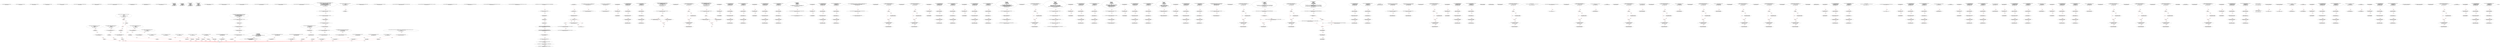 digraph  {
13 [label="2_ function name() external view returns (string memory);\n13-function_definition-3-3", method="name()", type_label=function_definition];
21 [label="3_ function symbol() external view returns (string memory);\n21-function_definition-4-4", method="symbol()", type_label=function_definition];
29 [label="4_ function granularity() external view returns (uint256);\n29-function_definition-5-5", method="granularity()", type_label=function_definition];
37 [label="5_ function totalSupply() external view returns (uint256);\n37-function_definition-6-6", method="totalSupply()", type_label=function_definition];
45 [label="6_ function balanceOf(address owner) external view returns (uint256);\n45-function_definition-7-7", method="balanceOf(address owner)", type_label=function_definition];
57 [label="7_ function send(address recipient, uint256 amount, bytes calldata data) external;\n57-function_definition-8-8", method="send(address recipient,uint256 amount,bytes calldata data)", type_label=function_definition];
72 [label="8_ function burn(uint256 amount, bytes calldata data) external;\n72-function_definition-9-9", method="burn(uint256 amount,bytes calldata data)", type_label=function_definition];
83 [label="9_ function isOperatorFor(address operator, address tokenHolder) external view returns (bool);\n83-function_definition-10-10", method="isOperatorFor(address operator,address tokenHolder)", type_label=function_definition];
99 [label="10_ function authorizeOperator(address operator) external;\n99-function_definition-11-11", method="authorizeOperator(address operator)", type_label=function_definition];
106 [label="11_ function revokeOperator(address operator) external;\n106-function_definition-12-12", method="revokeOperator(address operator)", type_label=function_definition];
113 [label="12_ function defaultOperators() external view returns (address[] memory);\n113-function_definition-13-13", method="defaultOperators()", type_label=function_definition];
122 [label="13_ function operatorSend(\n        address sender,\n        address recipient,\n        uint256 amount,\n        bytes calldata data,\n        bytes calldata operatorData\n    ) external;\n122-function_definition-14-20", method="operatorSend(address sender,address recipient,uint256 amount,bytes calldata data,bytes calldata operatorData)", type_label=function_definition];
145 [label="20_ function operatorBurn(\n        address account,\n        uint256 amount,\n        bytes calldata data,\n        bytes calldata operatorData\n    ) external;\n145-function_definition-21-26", method="operatorBurn(address account,uint256 amount,bytes calldata data,bytes calldata operatorData)", type_label=function_definition];
257 [label="40_ function tokensReceived(\n        address operator,\n        address from,\n        address to,\n        uint amount,\n        bytes calldata userData,\n        bytes calldata operatorData\n    ) external;\n257-function_definition-41-48", method="tokensReceived(address operator,address from,address to,uint amount,bytes calldata userData,bytes calldata operatorData)", type_label=function_definition];
287 [label="50_ function tokensToSend(\n        address operator,\n        address from,\n        address to,\n        uint amount,\n        bytes calldata userData,\n        bytes calldata operatorData\n    ) external;\n287-function_definition-51-58", method="tokensToSend(address operator,address from,address to,uint amount,bytes calldata userData,bytes calldata operatorData)", type_label=function_definition];
317 [label="60_ function totalSupply() external view returns (uint256);\n317-function_definition-61-61", method="totalSupply()", type_label=function_definition];
325 [label="61_ function balanceOf(address account) external view returns (uint256);\n325-function_definition-62-62", method="balanceOf(address account)", type_label=function_definition];
337 [label="62_ function transfer(address recipient, uint256 amount) external returns (bool);\n337-function_definition-63-63", method="transfer(address recipient,uint256 amount)", type_label=function_definition];
352 [label="63_ function allowance(address owner, address spender) external view returns (uint256);\n352-function_definition-64-64", method="allowance(address owner,address spender)", type_label=function_definition];
368 [label="64_ function approve(address spender, uint256 amount) external returns (bool);\n368-function_definition-65-65", method="approve(address spender,uint256 amount)", type_label=function_definition];
383 [label="65_ function transferFrom(address sender, address recipient, uint256 amount) external returns (bool);\n383-function_definition-66-66", method="transferFrom(address sender,address recipient,uint256 amount)", type_label=function_definition];
433 [label="70_ function add(uint256 a, uint256 b) internal pure returns (uint256) {\n        uint256 c = a + b;\n        require(c >= a, \"SafeMath: addition overflow\");\n        return c;\n    }\n433-function_definition-71-75", method="add(uint256 a,uint256 b)", type_label=function_definition];
450 [label="71_ uint256 c = a + b;\n450-new_variable-72-72", method="add(uint256 a,uint256 b)", type_label=new_variable];
458 [label="72_ require(c >= a, \"SafeMath: addition overflow\");\n458-expression_statement-73-73", method="add(uint256 a,uint256 b)", type_label=expression_statement];
468 [label="73_ return c;\n468-return-74-74", method="add(uint256 a,uint256 b)", type_label=return];
470 [label="75_ function sub(uint256 a, uint256 b) internal pure returns (uint256) {\n        require(b <= a, \"SafeMath: subtraction overflow\");\n        uint256 c = a - b;\n        return c;\n    }\n470-function_definition-76-80", method="sub(uint256 a,uint256 b)", type_label=function_definition];
487 [label="76_ require(b <= a, \"SafeMath: subtraction overflow\");\n487-expression_statement-77-77", method="sub(uint256 a,uint256 b)", type_label=expression_statement];
497 [label="77_ uint256 c = a - b;\n497-new_variable-78-78", method="sub(uint256 a,uint256 b)", type_label=new_variable];
505 [label="78_ return c;\n505-return-79-79", method="sub(uint256 a,uint256 b)", type_label=return];
507 [label="80_ function mul(uint256 a, uint256 b) internal pure returns (uint256) {\n        if (a == 0) {\n            return 0;\n        }\n        uint256 c = a * b;\n        require(c / a == b, \"SafeMath: multiplication overflow\");\n        return c;\n    }\n507-function_definition-81-88", method="mul(uint256 a,uint256 b)", type_label=function_definition];
524 [label="81_ if_a == 0\n524-if-82-84", method="mul(uint256 a,uint256 b)", type_label=if];
6089 [label="81_ end_if", method="mul(uint256 a,uint256 b)", type_label=end_if];
529 [label="82_ return 0;\n529-return-83-83", method="mul(uint256 a,uint256 b)", type_label=return];
531 [label="84_ uint256 c = a * b;\n531-new_variable-85-85", method="mul(uint256 a,uint256 b)", type_label=new_variable];
539 [label="85_ require(c / a == b, \"SafeMath: multiplication overflow\");\n539-expression_statement-86-86", method="mul(uint256 a,uint256 b)", type_label=expression_statement];
551 [label="86_ return c;\n551-return-87-87", method="mul(uint256 a,uint256 b)", type_label=return];
553 [label="88_ function div(uint256 a, uint256 b) internal pure returns (uint256) {\n        require(b > 0, \"SafeMath: division by zero\");\n        uint256 c = a / b;\n        return c;\n    }\n553-function_definition-89-93", method="div(uint256 a,uint256 b)", type_label=function_definition];
570 [label="89_ require(b > 0, \"SafeMath: division by zero\");\n570-expression_statement-90-90", method="div(uint256 a,uint256 b)", type_label=expression_statement];
580 [label="90_ uint256 c = a / b;\n580-new_variable-91-91", method="div(uint256 a,uint256 b)", type_label=new_variable];
588 [label="91_ return c;\n588-return-92-92", method="div(uint256 a,uint256 b)", type_label=return];
590 [label="93_ function mod(uint256 a, uint256 b) internal pure returns (uint256) {\n        require(b != 0, \"SafeMath: modulo by zero\");\n        return a % b;\n    }\n590-function_definition-94-97", method="mod(uint256 a,uint256 b)", type_label=function_definition];
607 [label="94_ require(b != 0, \"SafeMath: modulo by zero\");\n607-expression_statement-95-95", method="mod(uint256 a,uint256 b)", type_label=expression_statement];
617 [label="95_ return a % b;\n617-return-96-96", method="mod(uint256 a,uint256 b)", type_label=return];
624 [label="99_ function isContract(address account) internal view returns (bool) {\n        uint256 size;\n        assembly { size := extcodesize(account) }\n        return size > 0;\n    }\n624-function_definition-100-104", method="isContract(address account)", type_label=function_definition];
637 [label="100_ uint256 size;\n637-new_variable-101-101", method="isContract(address account)", type_label=new_variable];
652 [label="102_ return size > 0;\n652-return-103-103", method="isContract(address account)", type_label=return];
659 [label="106_ function setManager(address account, address newManager) external;\n659-function_definition-107-107", method="setManager(address account,address newManager)", type_label=function_definition];
670 [label="107_ function getManager(address account) external view returns (address);\n670-function_definition-108-108", method="getManager(address account)", type_label=function_definition];
682 [label="108_ function setInterfaceImplementer(address account, bytes32 interfaceHash, address implementer) external;\n682-function_definition-109-109", method="setInterfaceImplementer(address account,bytes32 interfaceHash,address implementer)", type_label=function_definition];
697 [label="109_ function getInterfaceImplementer(address account, bytes32 interfaceHash) external view returns (address);\n697-function_definition-110-110", method="getInterfaceImplementer(address account,bytes32 interfaceHash)", type_label=function_definition];
713 [label="110_ function interfaceHash(string calldata interfaceName) external pure returns (bytes32);\n713-function_definition-111-111", method="interfaceHash(string calldata interfaceName)", type_label=function_definition];
725 [label="111_ function updateERC165Cache(address account, bytes4 interfaceId) external;\n725-function_definition-112-112", method="updateERC165Cache(address account,bytes4 interfaceId)", type_label=function_definition];
736 [label="112_ function implementsERC165Interface(address account, bytes4 interfaceId) external view returns (bool);\n736-function_definition-113-113", method="implementsERC165Interface(address account,bytes4 interfaceId)", type_label=function_definition];
752 [label="113_ function implementsERC165InterfaceNoCache(address account, bytes4 interfaceId) external view returns (bool);\n752-function_definition-114-114", method="implementsERC165InterfaceNoCache(address account,bytes4 interfaceId)", type_label=function_definition];
811 [label="120_ IERC1820Registry private _erc1820 = IERC1820Registry(0x1820a4B7618BdE71Dce8cdc73aAB6C95905faD24);\n811-new_variable-121-121", method="", type_label=new_variable];
821 [label="121_ mapping(address => uint256) private _balances;\n821-new_variable-122-122", method="", type_label=new_variable];
828 [label="122_ uint256 private _totalSupply;\n828-new_variable-123-123", method="", type_label=new_variable];
833 [label="123_ string private _name;\n833-new_variable-124-124", method="", type_label=new_variable];
838 [label="124_ string private _symbol;\n838-new_variable-125-125", method="", type_label=new_variable];
843 [label="125_ bytes32 constant private TOKENS_SENDER_INTERFACE_HASH =\n        0x29ddb589b1fb5fc7cf394961c1adf5f8c6454761adf795e67fe149f658abe895;\n843-new_variable-126-127", method="", type_label=new_variable];
849 [label="127_ bytes32 constant private TOKENS_RECIPIENT_INTERFACE_HASH =\n        0xb281fc8c12954d22544db45de3159a39272895b169a852b314f9cc762e44c53b;\n849-new_variable-128-129", method="", type_label=new_variable];
855 [label="129_ address[] private _defaultOperatorsArray;\n855-new_variable-130-130", method="", type_label=new_variable];
861 [label="130_ mapping(address => bool) private _defaultOperators;\n861-new_variable-131-131", method="", type_label=new_variable];
868 [label="131_ mapping(address => mapping(address => bool)) private _operators;\n868-new_variable-132-132", method="", type_label=new_variable];
877 [label="132_ mapping(address => mapping(address => bool)) private _revokedDefaultOperators;\n877-new_variable-133-133", method="", type_label=new_variable];
886 [label="133_ mapping (address => mapping (address => uint256)) private _allowances;\n886-new_variable-134-134", method="", type_label=new_variable];
910 [label="139_ _name = name;\n910-expression_statement-140-140", method="", type_label=expression_statement];
914 [label="140_ _symbol = symbol;\n914-expression_statement-141-141", method="", type_label=expression_statement];
918 [label="141_ _defaultOperatorsArray = defaultOperators;\n918-expression_statement-142-142", method="", type_label=expression_statement];
922 [label="142_ for(i < _defaultOperatorsArray.length;;i++)\n922-for-143-145", method="", type_label=for];
6487 [label="142_ end_loop", method="", type_label=end_loop];
935 [label="142_ i++\n935-expression_statement-143-143", method="", type_label=expression_statement];
938 [label="143_ _defaultOperators[_defaultOperatorsArray[i]] = true;\n938-expression_statement-144-144", method="", type_label=expression_statement];
947 [label="145_ _erc1820.setInterfaceImplementer(address(this), keccak256(\"ERC777Token\"), address(this));\n947-expression_statement-146-146", method="", type_label=expression_statement];
966 [label="146_ _erc1820.setInterfaceImplementer(address(this), keccak256(\"ERC20Token\"), address(this));\n966-expression_statement-147-147", method="", type_label=expression_statement];
985 [label="148_ function name() public view returns (string memory) {\n        return _name;\n    }\n985-function_definition-149-151", method="name()", type_label=function_definition];
994 [label="149_ return _name;\n994-return-150-150", method="name()", type_label=return];
996 [label="151_ function symbol() public view returns (string memory) {\n        return _symbol;\n    }\n996-function_definition-152-154", method="symbol()", type_label=function_definition];
1005 [label="152_ return _symbol;\n1005-return-153-153", method="symbol()", type_label=return];
1007 [label="154_ function decimals() public pure returns (uint8) {\n        return 18;\n    }\n1007-function_definition-155-157", method="decimals()", type_label=function_definition];
1016 [label="155_ return 18;\n1016-return-156-156", method="decimals()", type_label=return];
1018 [label="157_ function granularity() public view returns (uint256) {\n        return 1;\n    }\n1018-function_definition-158-160", method="granularity()", type_label=function_definition];
1027 [label="158_ return 1;\n1027-return-159-159", method="granularity()", type_label=return];
1029 [label="160_ function totalSupply() public view returns (uint256) {\n        return _totalSupply;\n    }\n1029-function_definition-161-163", method="totalSupply()", type_label=function_definition];
1038 [label="161_ return _totalSupply;\n1038-return-162-162", method="totalSupply()", type_label=return];
1040 [label="163_ function balanceOf(address tokenHolder) public view returns (uint256) {\n        return _balances[tokenHolder];\n    }\n1040-function_definition-164-166", method="balanceOf(address tokenHolder)", type_label=function_definition];
1053 [label="164_ return _balances[tokenHolder];\n1053-return-165-165", method="balanceOf(address tokenHolder)", type_label=return];
1057 [label="166_ function send(address recipient, uint256 amount, bytes calldata data) external {\n        _send(msg.sender, msg.sender, recipient, amount, data, \"\", true);\n    }\n1057-function_definition-167-169", method="send(address recipient,uint256 amount,bytes calldata data)", type_label=function_definition];
1073 [label="167_ _send(msg.sender, msg.sender, recipient, amount, data, \"\", true);\n1073-expression_statement-168-168", method="send(address recipient,uint256 amount,bytes calldata data)", type_label=expression_statement];
1096 [label="169_ function transfer(address recipient, uint256 amount) external returns (bool) {\n        require(recipient != address(0), \"ERC777: transfer to the zero address\");\n        address from = msg.sender;\n        _callTokensToSend(from, from, recipient, amount, \"\", \"\");\n        _move(from, from, recipient, amount, \"\", \"\");\n        _callTokensReceived(from, from, recipient, amount, \"\", \"\", false);\n        return true;\n    }\n1096-function_definition-170-177", method="transfer(address recipient,uint256 amount)", type_label=function_definition];
1112 [label="170_ require(recipient != address(0), \"ERC777: transfer to the zero address\");\n1112-expression_statement-171-171", method="transfer(address recipient,uint256 amount)", type_label=expression_statement];
1124 [label="171_ address from = msg.sender;\n1124-new_variable-172-172", method="transfer(address recipient,uint256 amount)", type_label=new_variable];
1132 [label="172_ _callTokensToSend(from, from, recipient, amount, \"\", \"\");\n1132-expression_statement-173-173", method="transfer(address recipient,uint256 amount)", type_label=expression_statement];
1149 [label="173_ _move(from, from, recipient, amount, \"\", \"\");\n1149-expression_statement-174-174", method="transfer(address recipient,uint256 amount)", type_label=expression_statement];
1166 [label="174_ _callTokensReceived(from, from, recipient, amount, \"\", \"\", false);\n1166-expression_statement-175-175", method="transfer(address recipient,uint256 amount)", type_label=expression_statement];
1186 [label="175_ return true;\n1186-return-176-176", method="transfer(address recipient,uint256 amount)", type_label=return];
1189 [label="177_ function burn(uint256 amount, bytes calldata data) external {\n        _burn(msg.sender, msg.sender, amount, data, \"\");\n    }\n1189-function_definition-178-180", method="burn(uint256 amount,bytes calldata data)", type_label=function_definition];
1201 [label="178_ _burn(msg.sender, msg.sender, amount, data, \"\");\n1201-expression_statement-179-179", method="burn(uint256 amount,bytes calldata data)", type_label=expression_statement];
1219 [label="180_ function isOperatorFor(\n        address operator,\n        address tokenHolder\n    ) public view returns (bool) {\n        return operator == tokenHolder ||\n            (_defaultOperators[operator] && !_revokedDefaultOperators[tokenHolder][operator]) ||\n            _operators[tokenHolder][operator];\n    }\n1219-function_definition-181-188", method="isOperatorFor(address operator,address tokenHolder)", type_label=function_definition];
1236 [label="184_ return operator == tokenHolder ||\n            (_defaultOperators[operator] && !_revokedDefaultOperators[tokenHolder][operator]) ||\n            _operators[tokenHolder][operator];\n1236-return-185-187", method="isOperatorFor(address operator,address tokenHolder)", type_label=return];
1258 [label="188_ bool claimed_TOD18 = false;\n1258-new_variable-189-189", method="", type_label=new_variable];
1264 [label="189_ address payable owner_TOD18;\n1264-new_variable-190-190", method="", type_label=new_variable];
1268 [label="190_ uint256 reward_TOD18;\n1268-new_variable-191-191", method="", type_label=new_variable];
1272 [label="191_ function setReward_TOD18() public payable {\n        require (!claimed_TOD18);\n        require(msg.sender == owner_TOD18);\n        owner_TOD18.transfer(reward_TOD18);\n        reward_TOD18 = msg.value;\n    }\n1272-function_definition-192-197", method="setReward_TOD18()", type_label=function_definition];
1277 [label="192_ require (!claimed_TOD18);\n1277-expression_statement-193-193", method="setReward_TOD18()", type_label=expression_statement];
1283 [label="193_ require(msg.sender == owner_TOD18);\n1283-expression_statement-194-194", method="setReward_TOD18()", type_label=expression_statement];
1292 [label="194_ owner_TOD18.transfer(reward_TOD18);\n1292-expression_statement-195-195", method="setReward_TOD18()", type_label=expression_statement];
1299 [label="195_ reward_TOD18 = msg.value;\n1299-expression_statement-196-196", method="setReward_TOD18()", type_label=expression_statement];
1305 [label="197_ function claimReward_TOD18(uint256 submission) public {\n        require (!claimed_TOD18);\n        require(submission < 10);\n        msg.sender.transfer(reward_TOD18);\n        claimed_TOD18 = true;\n    }\n1305-function_definition-198-203", method="claimReward_TOD18(uint256 submission)", type_label=function_definition];
1313 [label="198_ require (!claimed_TOD18);\n1313-expression_statement-199-199", method="claimReward_TOD18(uint256 submission)", type_label=expression_statement];
1319 [label="199_ require(submission < 10);\n1319-expression_statement-200-200", method="claimReward_TOD18(uint256 submission)", type_label=expression_statement];
1326 [label="200_ msg.sender.transfer(reward_TOD18);\n1326-expression_statement-201-201", method="claimReward_TOD18(uint256 submission)", type_label=expression_statement];
1335 [label="201_ claimed_TOD18 = true;\n1335-expression_statement-202-202", method="claimReward_TOD18(uint256 submission)", type_label=expression_statement];
1340 [label="203_ function authorizeOperator(address operator) external {\n        require(msg.sender != operator, \"ERC777: authorizing self as operator\");\n        if (_defaultOperators[operator]) {\n            delete _revokedDefaultOperators[msg.sender][operator];\n        } else {\n            _operators[msg.sender][operator] = true;\n        }\n        emit AuthorizedOperator(operator, msg.sender);\n    }\n1340-function_definition-204-212", method="authorizeOperator(address operator)", type_label=function_definition];
1348 [label="204_ require(msg.sender != operator, \"ERC777: authorizing self as operator\");\n1348-expression_statement-205-205", method="authorizeOperator(address operator)", type_label=expression_statement];
1360 [label="205_ if\n1360-if-206-210", method="authorizeOperator(address operator)", type_label=if];
6925 [label="205_ end_if", method="authorizeOperator(address operator)", type_label=end_if];
1365 [label="206_ delete _revokedDefaultOperators[msg.sender][operator];\n1365-expression_statement-207-207", method="authorizeOperator(address operator)", type_label=expression_statement];
1375 [label="208_ _operators[msg.sender][operator] = true;\n1375-expression_statement-209-209", method="authorizeOperator(address operator)", type_label=expression_statement];
1394 [label="212_ address payable winner_TOD29;\n1394-new_variable-213-213", method="", type_label=new_variable];
1398 [label="213_ function play_TOD29(bytes32 guess) public{\n       if (keccak256(abi.encode(guess)) == keccak256(abi.encode('hello'))) {\n            winner_TOD29 = msg.sender;\n        }\n    }\n1398-function_definition-214-218", method="play_TOD29(bytes32 guess)", type_label=function_definition];
1406 [label="214_ if\n1406-if-215-217", method="play_TOD29(bytes32 guess)", type_label=if];
6971 [label="214_ end_if", method="play_TOD29(bytes32 guess)", type_label=end_if];
1428 [label="215_ winner_TOD29 = msg.sender;\n1428-expression_statement-216-216", method="play_TOD29(bytes32 guess)", type_label=expression_statement];
1434 [label="218_ function getReward_TOD29() payable public{\n       winner_TOD29.transfer(msg.value);\n    }\n1434-function_definition-219-221", method="getReward_TOD29()", type_label=function_definition];
1439 [label="219_ winner_TOD29.transfer(msg.value);\n1439-expression_statement-220-220", method="getReward_TOD29()", type_label=expression_statement];
1448 [label="221_ function revokeOperator(address operator) external {\n        require(operator != msg.sender, \"ERC777: revoking self as operator\");\n        if (_defaultOperators[operator]) {\n            _revokedDefaultOperators[msg.sender][operator] = true;\n        } else {\n            delete _operators[msg.sender][operator];\n        }\n        emit RevokedOperator(operator, msg.sender);\n    }\n1448-function_definition-222-230", method="revokeOperator(address operator)", type_label=function_definition];
1456 [label="222_ require(operator != msg.sender, \"ERC777: revoking self as operator\");\n1456-expression_statement-223-223", method="revokeOperator(address operator)", type_label=expression_statement];
1468 [label="223_ if\n1468-if-224-228", method="revokeOperator(address operator)", type_label=if];
7033 [label="223_ end_if", method="revokeOperator(address operator)", type_label=end_if];
1473 [label="224_ _revokedDefaultOperators[msg.sender][operator] = true;\n1473-expression_statement-225-225", method="revokeOperator(address operator)", type_label=expression_statement];
1485 [label="226_ delete _operators[msg.sender][operator];\n1485-expression_statement-227-227", method="revokeOperator(address operator)", type_label=expression_statement];
1502 [label="230_ bool claimed_TOD6 = false;\n1502-new_variable-231-231", method="", type_label=new_variable];
1508 [label="231_ address payable owner_TOD6;\n1508-new_variable-232-232", method="", type_label=new_variable];
1512 [label="232_ uint256 reward_TOD6;\n1512-new_variable-233-233", method="", type_label=new_variable];
1516 [label="233_ function setReward_TOD6() public payable {\n        require (!claimed_TOD6);\n        require(msg.sender == owner_TOD6);\n        owner_TOD6.transfer(reward_TOD6);\n        reward_TOD6 = msg.value;\n    }\n1516-function_definition-234-239", method="setReward_TOD6()", type_label=function_definition];
1521 [label="234_ require (!claimed_TOD6);\n1521-expression_statement-235-235", method="setReward_TOD6()", type_label=expression_statement];
1527 [label="235_ require(msg.sender == owner_TOD6);\n1527-expression_statement-236-236", method="setReward_TOD6()", type_label=expression_statement];
1536 [label="236_ owner_TOD6.transfer(reward_TOD6);\n1536-expression_statement-237-237", method="setReward_TOD6()", type_label=expression_statement];
1543 [label="237_ reward_TOD6 = msg.value;\n1543-expression_statement-238-238", method="setReward_TOD6()", type_label=expression_statement];
1549 [label="239_ function claimReward_TOD6(uint256 submission) public {\n        require (!claimed_TOD6);\n        require(submission < 10);\n        msg.sender.transfer(reward_TOD6);\n        claimed_TOD6 = true;\n    }\n1549-function_definition-240-245", method="claimReward_TOD6(uint256 submission)", type_label=function_definition];
1557 [label="240_ require (!claimed_TOD6);\n1557-expression_statement-241-241", method="claimReward_TOD6(uint256 submission)", type_label=expression_statement];
1563 [label="241_ require(submission < 10);\n1563-expression_statement-242-242", method="claimReward_TOD6(uint256 submission)", type_label=expression_statement];
1570 [label="242_ msg.sender.transfer(reward_TOD6);\n1570-expression_statement-243-243", method="claimReward_TOD6(uint256 submission)", type_label=expression_statement];
1579 [label="243_ claimed_TOD6 = true;\n1579-expression_statement-244-244", method="claimReward_TOD6(uint256 submission)", type_label=expression_statement];
1584 [label="245_ function defaultOperators() public view returns (address[] memory) {\n        return _defaultOperatorsArray;\n    }\n1584-function_definition-246-248", method="defaultOperators()", type_label=function_definition];
1594 [label="246_ return _defaultOperatorsArray;\n1594-return-247-247", method="defaultOperators()", type_label=return];
1596 [label="248_ bool claimed_TOD16 = false;\n1596-new_variable-249-249", method="", type_label=new_variable];
1602 [label="249_ address payable owner_TOD16;\n1602-new_variable-250-250", method="", type_label=new_variable];
1606 [label="250_ uint256 reward_TOD16;\n1606-new_variable-251-251", method="", type_label=new_variable];
1610 [label="251_ function setReward_TOD16() public payable {\n        require (!claimed_TOD16);\n        require(msg.sender == owner_TOD16);\n        owner_TOD16.transfer(reward_TOD16);\n        reward_TOD16 = msg.value;\n    }\n1610-function_definition-252-257", method="setReward_TOD16()", type_label=function_definition];
1615 [label="252_ require (!claimed_TOD16);\n1615-expression_statement-253-253", method="setReward_TOD16()", type_label=expression_statement];
1621 [label="253_ require(msg.sender == owner_TOD16);\n1621-expression_statement-254-254", method="setReward_TOD16()", type_label=expression_statement];
1630 [label="254_ owner_TOD16.transfer(reward_TOD16);\n1630-expression_statement-255-255", method="setReward_TOD16()", type_label=expression_statement];
1637 [label="255_ reward_TOD16 = msg.value;\n1637-expression_statement-256-256", method="setReward_TOD16()", type_label=expression_statement];
1643 [label="257_ function claimReward_TOD16(uint256 submission) public {\n        require (!claimed_TOD16);\n        require(submission < 10);\n        msg.sender.transfer(reward_TOD16);\n        claimed_TOD16 = true;\n    }\n1643-function_definition-258-263", method="claimReward_TOD16(uint256 submission)", type_label=function_definition];
1651 [label="258_ require (!claimed_TOD16);\n1651-expression_statement-259-259", method="claimReward_TOD16(uint256 submission)", type_label=expression_statement];
1657 [label="259_ require(submission < 10);\n1657-expression_statement-260-260", method="claimReward_TOD16(uint256 submission)", type_label=expression_statement];
1664 [label="260_ msg.sender.transfer(reward_TOD16);\n1664-expression_statement-261-261", method="claimReward_TOD16(uint256 submission)", type_label=expression_statement];
1673 [label="261_ claimed_TOD16 = true;\n1673-expression_statement-262-262", method="claimReward_TOD16(uint256 submission)", type_label=expression_statement];
1678 [label="263_ function operatorSend(\n        address sender,\n        address recipient,\n        uint256 amount,\n        bytes calldata data,\n        bytes calldata operatorData\n    )\n    external\n    {\n        require(isOperatorFor(msg.sender, sender), \"ERC777: caller is not an operator for holder\");\n        _send(msg.sender, sender, recipient, amount, data, operatorData, true);\n    }\n1678-function_definition-264-275", method="operatorSend(address sender,address recipient,uint256 amount,bytes calldata data,bytes calldata operatorData)", type_label=function_definition];
1702 [label="272_ require(isOperatorFor(msg.sender, sender), \"ERC777: caller is not an operator for holder\");\n1702-expression_statement-273-273", method="operatorSend(address sender,address recipient,uint256 amount,bytes calldata data,bytes calldata operatorData)", type_label=expression_statement];
1717 [label="273_ _send(msg.sender, sender, recipient, amount, data, operatorData, true);\n1717-expression_statement-274-274", method="operatorSend(address sender,address recipient,uint256 amount,bytes calldata data,bytes calldata operatorData)", type_label=expression_statement];
1737 [label="275_ bool claimed_TOD24 = false;\n1737-new_variable-276-276", method="", type_label=new_variable];
1743 [label="276_ address payable owner_TOD24;\n1743-new_variable-277-277", method="", type_label=new_variable];
1747 [label="277_ uint256 reward_TOD24;\n1747-new_variable-278-278", method="", type_label=new_variable];
1751 [label="278_ function setReward_TOD24() public payable {\n        require (!claimed_TOD24);\n        require(msg.sender == owner_TOD24);\n        owner_TOD24.transfer(reward_TOD24);\n        reward_TOD24 = msg.value;\n    }\n1751-function_definition-279-284", method="setReward_TOD24()", type_label=function_definition];
1756 [label="279_ require (!claimed_TOD24);\n1756-expression_statement-280-280", method="setReward_TOD24()", type_label=expression_statement];
1762 [label="280_ require(msg.sender == owner_TOD24);\n1762-expression_statement-281-281", method="setReward_TOD24()", type_label=expression_statement];
1771 [label="281_ owner_TOD24.transfer(reward_TOD24);\n1771-expression_statement-282-282", method="setReward_TOD24()", type_label=expression_statement];
1778 [label="282_ reward_TOD24 = msg.value;\n1778-expression_statement-283-283", method="setReward_TOD24()", type_label=expression_statement];
1784 [label="284_ function claimReward_TOD24(uint256 submission) public {\n        require (!claimed_TOD24);\n        require(submission < 10);\n        msg.sender.transfer(reward_TOD24);\n        claimed_TOD24 = true;\n    }\n1784-function_definition-285-290", method="claimReward_TOD24(uint256 submission)", type_label=function_definition];
1792 [label="285_ require (!claimed_TOD24);\n1792-expression_statement-286-286", method="claimReward_TOD24(uint256 submission)", type_label=expression_statement];
1798 [label="286_ require(submission < 10);\n1798-expression_statement-287-287", method="claimReward_TOD24(uint256 submission)", type_label=expression_statement];
1805 [label="287_ msg.sender.transfer(reward_TOD24);\n1805-expression_statement-288-288", method="claimReward_TOD24(uint256 submission)", type_label=expression_statement];
1814 [label="288_ claimed_TOD24 = true;\n1814-expression_statement-289-289", method="claimReward_TOD24(uint256 submission)", type_label=expression_statement];
1819 [label="290_ function operatorBurn(address account, uint256 amount, bytes calldata data, bytes calldata operatorData) external {\n        require(isOperatorFor(msg.sender, account), \"ERC777: caller is not an operator for holder\");\n        _burn(msg.sender, account, amount, data, operatorData);\n    }\n1819-function_definition-291-294", method="operatorBurn(address account,uint256 amount,bytes calldata data,bytes calldata operatorData)", type_label=function_definition];
1839 [label="291_ require(isOperatorFor(msg.sender, account), \"ERC777: caller is not an operator for holder\");\n1839-expression_statement-292-292", method="operatorBurn(address account,uint256 amount,bytes calldata data,bytes calldata operatorData)", type_label=expression_statement];
1854 [label="292_ _burn(msg.sender, account, amount, data, operatorData);\n1854-expression_statement-293-293", method="operatorBurn(address account,uint256 amount,bytes calldata data,bytes calldata operatorData)", type_label=expression_statement];
1869 [label="294_ address payable winner_TOD5;\n1869-new_variable-295-295", method="", type_label=new_variable];
1873 [label="295_ function play_TOD5(bytes32 guess) public{\n       if (keccak256(abi.encode(guess)) == keccak256(abi.encode('hello'))) {\n            winner_TOD5 = msg.sender;\n        }\n    }\n1873-function_definition-296-300", method="play_TOD5(bytes32 guess)", type_label=function_definition];
1881 [label="296_ if\n1881-if-297-299", method="play_TOD5(bytes32 guess)", type_label=if];
7446 [label="296_ end_if", method="play_TOD5(bytes32 guess)", type_label=end_if];
1903 [label="297_ winner_TOD5 = msg.sender;\n1903-expression_statement-298-298", method="play_TOD5(bytes32 guess)", type_label=expression_statement];
1909 [label="300_ function getReward_TOD5() payable public{\n       winner_TOD5.transfer(msg.value);\n    }\n1909-function_definition-301-303", method="getReward_TOD5()", type_label=function_definition];
1914 [label="301_ winner_TOD5.transfer(msg.value);\n1914-expression_statement-302-302", method="getReward_TOD5()", type_label=expression_statement];
1923 [label="303_ function allowance(address holder, address spender) public view returns (uint256) {\n        return _allowances[holder][spender];\n    }\n1923-function_definition-304-306", method="allowance(address holder,address spender)", type_label=function_definition];
1940 [label="304_ return _allowances[holder][spender];\n1940-return-305-305", method="allowance(address holder,address spender)", type_label=return];
1946 [label="306_ address payable winner_TOD15;\n1946-new_variable-307-307", method="", type_label=new_variable];
1950 [label="307_ function play_TOD15(bytes32 guess) public{\n       if (keccak256(abi.encode(guess)) == keccak256(abi.encode('hello'))) {\n            winner_TOD15 = msg.sender;\n        }\n    }\n1950-function_definition-308-312", method="play_TOD15(bytes32 guess)", type_label=function_definition];
1958 [label="308_ if\n1958-if-309-311", method="play_TOD15(bytes32 guess)", type_label=if];
7523 [label="308_ end_if", method="play_TOD15(bytes32 guess)", type_label=end_if];
1980 [label="309_ winner_TOD15 = msg.sender;\n1980-expression_statement-310-310", method="play_TOD15(bytes32 guess)", type_label=expression_statement];
1986 [label="312_ function getReward_TOD15() payable public{\n       winner_TOD15.transfer(msg.value);\n    }\n1986-function_definition-313-315", method="getReward_TOD15()", type_label=function_definition];
1991 [label="313_ winner_TOD15.transfer(msg.value);\n1991-expression_statement-314-314", method="getReward_TOD15()", type_label=expression_statement];
2000 [label="315_ function approve(address spender, uint256 value) external returns (bool) {\n        address holder = msg.sender;\n        _approve(holder, spender, value);\n        return true;\n    }\n2000-function_definition-316-320", method="approve(address spender,uint256 value)", type_label=function_definition];
2016 [label="316_ address holder = msg.sender;\n2016-new_variable-317-317", method="approve(address spender,uint256 value)", type_label=new_variable];
2024 [label="317_ _approve(holder, spender, value);\n2024-expression_statement-318-318", method="approve(address spender,uint256 value)", type_label=expression_statement];
2033 [label="318_ return true;\n2033-return-319-319", method="approve(address spender,uint256 value)", type_label=return];
2036 [label="320_ bool claimed_TOD28 = false;\n2036-new_variable-321-321", method="", type_label=new_variable];
2042 [label="321_ address payable owner_TOD28;\n2042-new_variable-322-322", method="", type_label=new_variable];
2046 [label="322_ uint256 reward_TOD28;\n2046-new_variable-323-323", method="", type_label=new_variable];
2050 [label="323_ function setReward_TOD28() public payable {\n        require (!claimed_TOD28);\n        require(msg.sender == owner_TOD28);\n        owner_TOD28.transfer(reward_TOD28);\n        reward_TOD28 = msg.value;\n    }\n2050-function_definition-324-329", method="setReward_TOD28()", type_label=function_definition];
2055 [label="324_ require (!claimed_TOD28);\n2055-expression_statement-325-325", method="setReward_TOD28()", type_label=expression_statement];
2061 [label="325_ require(msg.sender == owner_TOD28);\n2061-expression_statement-326-326", method="setReward_TOD28()", type_label=expression_statement];
2070 [label="326_ owner_TOD28.transfer(reward_TOD28);\n2070-expression_statement-327-327", method="setReward_TOD28()", type_label=expression_statement];
2077 [label="327_ reward_TOD28 = msg.value;\n2077-expression_statement-328-328", method="setReward_TOD28()", type_label=expression_statement];
2083 [label="329_ function claimReward_TOD28(uint256 submission) public {\n        require (!claimed_TOD28);\n        require(submission < 10);\n        msg.sender.transfer(reward_TOD28);\n        claimed_TOD28 = true;\n    }\n2083-function_definition-330-335", method="claimReward_TOD28(uint256 submission)", type_label=function_definition];
2091 [label="330_ require (!claimed_TOD28);\n2091-expression_statement-331-331", method="claimReward_TOD28(uint256 submission)", type_label=expression_statement];
2097 [label="331_ require(submission < 10);\n2097-expression_statement-332-332", method="claimReward_TOD28(uint256 submission)", type_label=expression_statement];
2104 [label="332_ msg.sender.transfer(reward_TOD28);\n2104-expression_statement-333-333", method="claimReward_TOD28(uint256 submission)", type_label=expression_statement];
2113 [label="333_ claimed_TOD28 = true;\n2113-expression_statement-334-334", method="claimReward_TOD28(uint256 submission)", type_label=expression_statement];
2118 [label="335_ function transferFrom(address holder, address recipient, uint256 amount) external returns (bool) {\n        require(recipient != address(0), \"ERC777: transfer to the zero address\");\n        require(holder != address(0), \"ERC777: transfer from the zero address\");\n        address spender = msg.sender;\n        _callTokensToSend(spender, holder, recipient, amount, \"\", \"\");\n        _move(spender, holder, recipient, amount, \"\", \"\");\n        _approve(holder, spender, _allowances[holder][spender].sub(amount));\n        _callTokensReceived(spender, holder, recipient, amount, \"\", \"\", false);\n        return true;\n    }\n2118-function_definition-336-345", method="transferFrom(address holder,address recipient,uint256 amount)", type_label=function_definition];
2138 [label="336_ require(recipient != address(0), \"ERC777: transfer to the zero address\");\n2138-expression_statement-337-337", method="transferFrom(address holder,address recipient,uint256 amount)", type_label=expression_statement];
2150 [label="337_ require(holder != address(0), \"ERC777: transfer from the zero address\");\n2150-expression_statement-338-338", method="transferFrom(address holder,address recipient,uint256 amount)", type_label=expression_statement];
2162 [label="338_ address spender = msg.sender;\n2162-new_variable-339-339", method="transferFrom(address holder,address recipient,uint256 amount)", type_label=new_variable];
2170 [label="339_ _callTokensToSend(spender, holder, recipient, amount, \"\", \"\");\n2170-expression_statement-340-340", method="transferFrom(address holder,address recipient,uint256 amount)", type_label=expression_statement];
2187 [label="340_ _move(spender, holder, recipient, amount, \"\", \"\");\n2187-expression_statement-341-341", method="transferFrom(address holder,address recipient,uint256 amount)", type_label=expression_statement];
2204 [label="341_ _approve(holder, spender, _allowances[holder][spender].sub(amount));\n2204-expression_statement-342-342", method="transferFrom(address holder,address recipient,uint256 amount)", type_label=expression_statement];
2222 [label="342_ _callTokensReceived(spender, holder, recipient, amount, \"\", \"\", false);\n2222-expression_statement-343-343", method="transferFrom(address holder,address recipient,uint256 amount)", type_label=expression_statement];
2242 [label="343_ return true;\n2242-return-344-344", method="transferFrom(address holder,address recipient,uint256 amount)", type_label=return];
2245 [label="345_ bool claimed_TOD34 = false;\n2245-new_variable-346-346", method="", type_label=new_variable];
2251 [label="346_ address payable owner_TOD34;\n2251-new_variable-347-347", method="", type_label=new_variable];
2255 [label="347_ uint256 reward_TOD34;\n2255-new_variable-348-348", method="", type_label=new_variable];
2259 [label="348_ function setReward_TOD34() public payable {\n        require (!claimed_TOD34);\n        require(msg.sender == owner_TOD34);\n        owner_TOD34.transfer(reward_TOD34);\n        reward_TOD34 = msg.value;\n    }\n2259-function_definition-349-354", method="setReward_TOD34()", type_label=function_definition];
2264 [label="349_ require (!claimed_TOD34);\n2264-expression_statement-350-350", method="setReward_TOD34()", type_label=expression_statement];
2270 [label="350_ require(msg.sender == owner_TOD34);\n2270-expression_statement-351-351", method="setReward_TOD34()", type_label=expression_statement];
2279 [label="351_ owner_TOD34.transfer(reward_TOD34);\n2279-expression_statement-352-352", method="setReward_TOD34()", type_label=expression_statement];
2286 [label="352_ reward_TOD34 = msg.value;\n2286-expression_statement-353-353", method="setReward_TOD34()", type_label=expression_statement];
2292 [label="354_ function claimReward_TOD34(uint256 submission) public {\n        require (!claimed_TOD34);\n        require(submission < 10);\n        msg.sender.transfer(reward_TOD34);\n        claimed_TOD34 = true;\n    }\n2292-function_definition-355-360", method="claimReward_TOD34(uint256 submission)", type_label=function_definition];
2300 [label="355_ require (!claimed_TOD34);\n2300-expression_statement-356-356", method="claimReward_TOD34(uint256 submission)", type_label=expression_statement];
2306 [label="356_ require(submission < 10);\n2306-expression_statement-357-357", method="claimReward_TOD34(uint256 submission)", type_label=expression_statement];
2313 [label="357_ msg.sender.transfer(reward_TOD34);\n2313-expression_statement-358-358", method="claimReward_TOD34(uint256 submission)", type_label=expression_statement];
2322 [label="358_ claimed_TOD34 = true;\n2322-expression_statement-359-359", method="claimReward_TOD34(uint256 submission)", type_label=expression_statement];
2327 [label="360_ function _mint(\n        address operator,\n        address account,\n        uint256 amount,\n        bytes memory userData,\n        bytes memory operatorData\n    )\n    internal\n    {\n        require(account != address(0), \"ERC777: mint to the zero address\");\n        _totalSupply = _totalSupply.add(amount);\n        _balances[account] = _balances[account].add(amount);\n        _callTokensReceived(operator, address(0), account, amount, userData, operatorData, true);\n        emit Minted(operator, account, amount, userData, operatorData);\n        emit Transfer(address(0), account, amount);\n    }\n2327-function_definition-361-376", method="_mint(address operator,address account,uint256 amount,bytes memory userData,bytes memory operatorData)", type_label=function_definition];
2351 [label="369_ require(account != address(0), \"ERC777: mint to the zero address\");\n2351-expression_statement-370-370", method="_mint(address operator,address account,uint256 amount,bytes memory userData,bytes memory operatorData)", type_label=expression_statement];
2363 [label="370_ _totalSupply = _totalSupply.add(amount);\n2363-expression_statement-371-371", method="_mint(address operator,address account,uint256 amount,bytes memory userData,bytes memory operatorData)", type_label=expression_statement];
2372 [label="371_ _balances[account] = _balances[account].add(amount);\n2372-expression_statement-372-372", method="_mint(address operator,address account,uint256 amount,bytes memory userData,bytes memory operatorData)", type_label=expression_statement];
2385 [label="372_ _callTokensReceived(operator, address(0), account, amount, userData, operatorData, true);\n2385-expression_statement-373-373", method="_mint(address operator,address account,uint256 amount,bytes memory userData,bytes memory operatorData)", type_label=expression_statement];
2427 [label="376_ address payable winner_TOD21;\n2427-new_variable-377-377", method="", type_label=new_variable];
2431 [label="377_ function play_TOD21(bytes32 guess) public{\n       if (keccak256(abi.encode(guess)) == keccak256(abi.encode('hello'))) {\n            winner_TOD21 = msg.sender;\n        }\n    }\n2431-function_definition-378-382", method="play_TOD21(bytes32 guess)", type_label=function_definition];
2439 [label="378_ if\n2439-if-379-381", method="play_TOD21(bytes32 guess)", type_label=if];
8004 [label="378_ end_if", method="play_TOD21(bytes32 guess)", type_label=end_if];
2461 [label="379_ winner_TOD21 = msg.sender;\n2461-expression_statement-380-380", method="play_TOD21(bytes32 guess)", type_label=expression_statement];
2467 [label="382_ function getReward_TOD21() payable public{\n       winner_TOD21.transfer(msg.value);\n    }\n2467-function_definition-383-385", method="getReward_TOD21()", type_label=function_definition];
2472 [label="383_ winner_TOD21.transfer(msg.value);\n2472-expression_statement-384-384", method="getReward_TOD21()", type_label=expression_statement];
2481 [label="385_ function _send(\n        address operator,\n        address from,\n        address to,\n        uint256 amount,\n        bytes memory userData,\n        bytes memory operatorData,\n        bool requireReceptionAck\n    )\n        private\n    {\n        require(from != address(0), \"ERC777: send from the zero address\");\n        require(to != address(0), \"ERC777: send to the zero address\");\n        _callTokensToSend(operator, from, to, amount, userData, operatorData);\n        _move(operator, from, to, amount, userData, operatorData);\n        _callTokensReceived(operator, from, to, amount, userData, operatorData, requireReceptionAck);\n    }\n2481-function_definition-386-402", method="_send(address operator,address from,address to,uint256 amount,bytes memory userData,bytes memory operatorData,bool requireReceptionAck)", type_label=function_definition];
2513 [label="396_ require(from != address(0), \"ERC777: send from the zero address\");\n2513-expression_statement-397-397", method="_send(address operator,address from,address to,uint256 amount,bytes memory userData,bytes memory operatorData,bool requireReceptionAck)", type_label=expression_statement];
2525 [label="397_ require(to != address(0), \"ERC777: send to the zero address\");\n2525-expression_statement-398-398", method="_send(address operator,address from,address to,uint256 amount,bytes memory userData,bytes memory operatorData,bool requireReceptionAck)", type_label=expression_statement];
2537 [label="398_ _callTokensToSend(operator, from, to, amount, userData, operatorData);\n2537-expression_statement-399-399", method="_send(address operator,address from,address to,uint256 amount,bytes memory userData,bytes memory operatorData,bool requireReceptionAck)", type_label=expression_statement];
2552 [label="399_ _move(operator, from, to, amount, userData, operatorData);\n2552-expression_statement-400-400", method="_send(address operator,address from,address to,uint256 amount,bytes memory userData,bytes memory operatorData,bool requireReceptionAck)", type_label=expression_statement];
2567 [label="400_ _callTokensReceived(operator, from, to, amount, userData, operatorData, requireReceptionAck);\n2567-expression_statement-401-401", method="_send(address operator,address from,address to,uint256 amount,bytes memory userData,bytes memory operatorData,bool requireReceptionAck)", type_label=expression_statement];
2584 [label="402_ bool claimed_TOD10 = false;\n2584-new_variable-403-403", method="", type_label=new_variable];
2590 [label="403_ address payable owner_TOD10;\n2590-new_variable-404-404", method="", type_label=new_variable];
2594 [label="404_ uint256 reward_TOD10;\n2594-new_variable-405-405", method="", type_label=new_variable];
2598 [label="405_ function setReward_TOD10() public payable {\n        require (!claimed_TOD10);\n        require(msg.sender == owner_TOD10);\n        owner_TOD10.transfer(reward_TOD10);\n        reward_TOD10 = msg.value;\n    }\n2598-function_definition-406-411", method="setReward_TOD10()", type_label=function_definition];
2603 [label="406_ require (!claimed_TOD10);\n2603-expression_statement-407-407", method="setReward_TOD10()", type_label=expression_statement];
2609 [label="407_ require(msg.sender == owner_TOD10);\n2609-expression_statement-408-408", method="setReward_TOD10()", type_label=expression_statement];
2618 [label="408_ owner_TOD10.transfer(reward_TOD10);\n2618-expression_statement-409-409", method="setReward_TOD10()", type_label=expression_statement];
2625 [label="409_ reward_TOD10 = msg.value;\n2625-expression_statement-410-410", method="setReward_TOD10()", type_label=expression_statement];
2631 [label="411_ function claimReward_TOD10(uint256 submission) public {\n        require (!claimed_TOD10);\n        require(submission < 10);\n        msg.sender.transfer(reward_TOD10);\n        claimed_TOD10 = true;\n    }\n2631-function_definition-412-417", method="claimReward_TOD10(uint256 submission)", type_label=function_definition];
2639 [label="412_ require (!claimed_TOD10);\n2639-expression_statement-413-413", method="claimReward_TOD10(uint256 submission)", type_label=expression_statement];
2645 [label="413_ require(submission < 10);\n2645-expression_statement-414-414", method="claimReward_TOD10(uint256 submission)", type_label=expression_statement];
2652 [label="414_ msg.sender.transfer(reward_TOD10);\n2652-expression_statement-415-415", method="claimReward_TOD10(uint256 submission)", type_label=expression_statement];
2661 [label="415_ claimed_TOD10 = true;\n2661-expression_statement-416-416", method="claimReward_TOD10(uint256 submission)", type_label=expression_statement];
2666 [label="417_ function _burn(\n        address operator,\n        address from,\n        uint256 amount,\n        bytes memory data,\n        bytes memory operatorData\n    )\n        private\n    {\n        require(from != address(0), \"ERC777: burn from the zero address\");\n        _callTokensToSend(operator, from, address(0), amount, data, operatorData);\n        _totalSupply = _totalSupply.sub(amount);\n        _balances[from] = _balances[from].sub(amount);\n        emit Burned(operator, from, amount, data, operatorData);\n        emit Transfer(from, address(0), amount);\n    }\n2666-function_definition-418-433", method="_burn(address operator,address from,uint256 amount,bytes memory data,bytes memory operatorData)", type_label=function_definition];
2690 [label="426_ require(from != address(0), \"ERC777: burn from the zero address\");\n2690-expression_statement-427-427", method="_burn(address operator,address from,uint256 amount,bytes memory data,bytes memory operatorData)", type_label=expression_statement];
2702 [label="427_ _callTokensToSend(operator, from, address(0), amount, data, operatorData);\n2702-expression_statement-428-428", method="_burn(address operator,address from,uint256 amount,bytes memory data,bytes memory operatorData)", type_label=expression_statement];
2719 [label="428_ _totalSupply = _totalSupply.sub(amount);\n2719-expression_statement-429-429", method="_burn(address operator,address from,uint256 amount,bytes memory data,bytes memory operatorData)", type_label=expression_statement];
2728 [label="429_ _balances[from] = _balances[from].sub(amount);\n2728-expression_statement-430-430", method="_burn(address operator,address from,uint256 amount,bytes memory data,bytes memory operatorData)", type_label=expression_statement];
2763 [label="433_ bool claimed_TOD22 = false;\n2763-new_variable-434-434", method="", type_label=new_variable];
2769 [label="434_ address payable owner_TOD22;\n2769-new_variable-435-435", method="", type_label=new_variable];
2773 [label="435_ uint256 reward_TOD22;\n2773-new_variable-436-436", method="", type_label=new_variable];
2777 [label="436_ function setReward_TOD22() public payable {\n        require (!claimed_TOD22);\n        require(msg.sender == owner_TOD22);\n        owner_TOD22.transfer(reward_TOD22);\n        reward_TOD22 = msg.value;\n    }\n2777-function_definition-437-442", method="setReward_TOD22()", type_label=function_definition];
2782 [label="437_ require (!claimed_TOD22);\n2782-expression_statement-438-438", method="setReward_TOD22()", type_label=expression_statement];
2788 [label="438_ require(msg.sender == owner_TOD22);\n2788-expression_statement-439-439", method="setReward_TOD22()", type_label=expression_statement];
2797 [label="439_ owner_TOD22.transfer(reward_TOD22);\n2797-expression_statement-440-440", method="setReward_TOD22()", type_label=expression_statement];
2804 [label="440_ reward_TOD22 = msg.value;\n2804-expression_statement-441-441", method="setReward_TOD22()", type_label=expression_statement];
2810 [label="442_ function claimReward_TOD22(uint256 submission) public {\n        require (!claimed_TOD22);\n        require(submission < 10);\n        msg.sender.transfer(reward_TOD22);\n        claimed_TOD22 = true;\n    }\n2810-function_definition-443-448", method="claimReward_TOD22(uint256 submission)", type_label=function_definition];
2818 [label="443_ require (!claimed_TOD22);\n2818-expression_statement-444-444", method="claimReward_TOD22(uint256 submission)", type_label=expression_statement];
2824 [label="444_ require(submission < 10);\n2824-expression_statement-445-445", method="claimReward_TOD22(uint256 submission)", type_label=expression_statement];
2831 [label="445_ msg.sender.transfer(reward_TOD22);\n2831-expression_statement-446-446", method="claimReward_TOD22(uint256 submission)", type_label=expression_statement];
2840 [label="446_ claimed_TOD22 = true;\n2840-expression_statement-447-447", method="claimReward_TOD22(uint256 submission)", type_label=expression_statement];
2845 [label="448_ function _move(\n        address operator,\n        address from,\n        address to,\n        uint256 amount,\n        bytes memory userData,\n        bytes memory operatorData\n    )\n        private\n    {\n        _balances[from] = _balances[from].sub(amount);\n        _balances[to] = _balances[to].add(amount);\n        emit Sent(operator, from, to, amount, userData, operatorData);\n        emit Transfer(from, to, amount);\n    }\n2845-function_definition-449-463", method="_move(address operator,address from,address to,uint256 amount,bytes memory userData,bytes memory operatorData)", type_label=function_definition];
2873 [label="458_ _balances[from] = _balances[from].sub(amount);\n2873-expression_statement-459-459", method="_move(address operator,address from,address to,uint256 amount,bytes memory userData,bytes memory operatorData)", type_label=expression_statement];
2886 [label="459_ _balances[to] = _balances[to].add(amount);\n2886-expression_statement-460-460", method="_move(address operator,address from,address to,uint256 amount,bytes memory userData,bytes memory operatorData)", type_label=expression_statement];
2921 [label="463_ bool claimed_TOD12 = false;\n2921-new_variable-464-464", method="", type_label=new_variable];
2927 [label="464_ address payable owner_TOD12;\n2927-new_variable-465-465", method="", type_label=new_variable];
2931 [label="465_ uint256 reward_TOD12;\n2931-new_variable-466-466", method="", type_label=new_variable];
2935 [label="466_ function setReward_TOD12() public payable {\n        require (!claimed_TOD12);\n        require(msg.sender == owner_TOD12);\n        owner_TOD12.transfer(reward_TOD12);\n        reward_TOD12 = msg.value;\n    }\n2935-function_definition-467-472", method="setReward_TOD12()", type_label=function_definition];
2940 [label="467_ require (!claimed_TOD12);\n2940-expression_statement-468-468", method="setReward_TOD12()", type_label=expression_statement];
2946 [label="468_ require(msg.sender == owner_TOD12);\n2946-expression_statement-469-469", method="setReward_TOD12()", type_label=expression_statement];
2955 [label="469_ owner_TOD12.transfer(reward_TOD12);\n2955-expression_statement-470-470", method="setReward_TOD12()", type_label=expression_statement];
2962 [label="470_ reward_TOD12 = msg.value;\n2962-expression_statement-471-471", method="setReward_TOD12()", type_label=expression_statement];
2968 [label="472_ function claimReward_TOD12(uint256 submission) public {\n        require (!claimed_TOD12);\n        require(submission < 10);\n        msg.sender.transfer(reward_TOD12);\n        claimed_TOD12 = true;\n    }\n2968-function_definition-473-478", method="claimReward_TOD12(uint256 submission)", type_label=function_definition];
2976 [label="473_ require (!claimed_TOD12);\n2976-expression_statement-474-474", method="claimReward_TOD12(uint256 submission)", type_label=expression_statement];
2982 [label="474_ require(submission < 10);\n2982-expression_statement-475-475", method="claimReward_TOD12(uint256 submission)", type_label=expression_statement];
2989 [label="475_ msg.sender.transfer(reward_TOD12);\n2989-expression_statement-476-476", method="claimReward_TOD12(uint256 submission)", type_label=expression_statement];
2998 [label="476_ claimed_TOD12 = true;\n2998-expression_statement-477-477", method="claimReward_TOD12(uint256 submission)", type_label=expression_statement];
3003 [label="478_ function _approve(address holder, address spender, uint256 value) private {\n        require(spender != address(0), \"ERC777: approve to the zero address\");\n        _allowances[holder][spender] = value;\n        emit Approval(holder, spender, value);\n    }\n3003-function_definition-479-483", method="_approve(address holder,address spender,uint256 value)", type_label=function_definition];
3019 [label="479_ require(spender != address(0), \"ERC777: approve to the zero address\");\n3019-expression_statement-480-480", method="_approve(address holder,address spender,uint256 value)", type_label=expression_statement];
3031 [label="480_ _allowances[holder][spender] = value;\n3031-expression_statement-481-481", method="_approve(address holder,address spender,uint256 value)", type_label=expression_statement];
3047 [label="483_ address payable winner_TOD11;\n3047-new_variable-484-484", method="", type_label=new_variable];
3051 [label="484_ function play_TOD11(bytes32 guess) public{\n       if (keccak256(abi.encode(guess)) == keccak256(abi.encode('hello'))) {\n            winner_TOD11 = msg.sender;\n        }\n    }\n3051-function_definition-485-489", method="play_TOD11(bytes32 guess)", type_label=function_definition];
3059 [label="485_ if\n3059-if-486-488", method="play_TOD11(bytes32 guess)", type_label=if];
8624 [label="485_ end_if", method="play_TOD11(bytes32 guess)", type_label=end_if];
3081 [label="486_ winner_TOD11 = msg.sender;\n3081-expression_statement-487-487", method="play_TOD11(bytes32 guess)", type_label=expression_statement];
3087 [label="489_ function getReward_TOD11() payable public{\n       winner_TOD11.transfer(msg.value);\n    }\n3087-function_definition-490-492", method="getReward_TOD11()", type_label=function_definition];
3092 [label="490_ winner_TOD11.transfer(msg.value);\n3092-expression_statement-491-491", method="getReward_TOD11()", type_label=expression_statement];
3101 [label="492_ function _callTokensToSend(\n        address operator,\n        address from,\n        address to,\n        uint256 amount,\n        bytes memory userData,\n        bytes memory operatorData\n    )\n        private\n    {\n        address implementer = _erc1820.getInterfaceImplementer(from, TOKENS_SENDER_INTERFACE_HASH);\n        if (implementer != address(0)) {\n            IERC777Sender(implementer).tokensToSend(operator, from, to, amount, userData, operatorData);\n        }\n    }\n3101-function_definition-493-507", method="_callTokensToSend(address operator,address from,address to,uint256 amount,bytes memory userData,bytes memory operatorData)", type_label=function_definition];
3129 [label="502_ address implementer = _erc1820.getInterfaceImplementer(from, TOKENS_SENDER_INTERFACE_HASH);\n3129-new_variable-503-503", method="_callTokensToSend(address operator,address from,address to,uint256 amount,bytes memory userData,bytes memory operatorData)", type_label=new_variable];
3142 [label="503_ if_implementer != address(0)\n3142-if-504-506", method="_callTokensToSend(address operator,address from,address to,uint256 amount,bytes memory userData,bytes memory operatorData)", type_label=if];
8707 [label="503_ end_if", method="_callTokensToSend(address operator,address from,address to,uint256 amount,bytes memory userData,bytes memory operatorData)", type_label=end_if];
3149 [label="504_ IERC777Sender(implementer).tokensToSend(operator, from, to, amount, userData, operatorData);\n3149-expression_statement-505-505", method="_callTokensToSend(address operator,address from,address to,uint256 amount,bytes memory userData,bytes memory operatorData)", type_label=expression_statement];
3169 [label="507_ address payable winner_TOD1;\n3169-new_variable-508-508", method="", type_label=new_variable];
3173 [label="508_ function play_TOD1(bytes32 guess) public{\n       if (keccak256(abi.encode(guess)) == keccak256(abi.encode('hello'))) {\n            winner_TOD1 = msg.sender;\n        }\n    }\n3173-function_definition-509-513", method="play_TOD1(bytes32 guess)", type_label=function_definition];
3181 [label="509_ if\n3181-if-510-512", method="play_TOD1(bytes32 guess)", type_label=if];
8746 [label="509_ end_if", method="play_TOD1(bytes32 guess)", type_label=end_if];
3203 [label="510_ winner_TOD1 = msg.sender;\n3203-expression_statement-511-511", method="play_TOD1(bytes32 guess)", type_label=expression_statement];
3209 [label="513_ function getReward_TOD1() payable public{\n       winner_TOD1.transfer(msg.value);\n    }\n3209-function_definition-514-516", method="getReward_TOD1()", type_label=function_definition];
3214 [label="514_ winner_TOD1.transfer(msg.value);\n3214-expression_statement-515-515", method="getReward_TOD1()", type_label=expression_statement];
3223 [label="516_ function _callTokensReceived(\n        address operator,\n        address from,\n        address to,\n        uint256 amount,\n        bytes memory userData,\n        bytes memory operatorData,\n        bool requireReceptionAck\n    )\n        private\n    {\n        address implementer = _erc1820.getInterfaceImplementer(to, TOKENS_RECIPIENT_INTERFACE_HASH);\n        if (implementer != address(0)) {\n            IERC777Recipient(implementer).tokensReceived(operator, from, to, amount, userData, operatorData);\n        } else if (requireReceptionAck) {\n            require(!to.isContract(), \"ERC777: token recipient contract has no implementer for ERC777TokensRecipient\");\n        }\n    }\n3223-function_definition-517-534", method="_callTokensReceived(address operator,address from,address to,uint256 amount,bytes memory userData,bytes memory operatorData,bool requireReceptionAck)", type_label=function_definition];
3255 [label="527_ address implementer = _erc1820.getInterfaceImplementer(to, TOKENS_RECIPIENT_INTERFACE_HASH);\n3255-new_variable-528-528", method="_callTokensReceived(address operator,address from,address to,uint256 amount,bytes memory userData,bytes memory operatorData,bool requireReceptionAck)", type_label=new_variable];
3268 [label="528_ if_implementer != address(0)\n3268-if-529-533", method="_callTokensReceived(address operator,address from,address to,uint256 amount,bytes memory userData,bytes memory operatorData,bool requireReceptionAck)", type_label=if];
8833 [label="528_ end_if", method="_callTokensReceived(address operator,address from,address to,uint256 amount,bytes memory userData,bytes memory operatorData,bool requireReceptionAck)", type_label=end_if];
3275 [label="529_ IERC777Recipient(implementer).tokensReceived(operator, from, to, amount, userData, operatorData);\n3275-expression_statement-530-530", method="_callTokensReceived(address operator,address from,address to,uint256 amount,bytes memory userData,bytes memory operatorData,bool requireReceptionAck)", type_label=expression_statement];
3295 [label="530_ if\n3295-if-531-533", method="_callTokensReceived(address operator,address from,address to,uint256 amount,bytes memory userData,bytes memory operatorData,bool requireReceptionAck)", type_label=if];
3298 [label="531_ require(!to.isContract(), \"ERC777: token recipient contract has no implementer for ERC777TokensRecipient\");\n3298-expression_statement-532-532", method="_callTokensReceived(address operator,address from,address to,uint256 amount,bytes memory userData,bytes memory operatorData,bool requireReceptionAck)", type_label=expression_statement];
3310 [label="534_ bool claimed_TOD2 = false;\n3310-new_variable-535-535", method="", type_label=new_variable];
3316 [label="535_ address payable owner_TOD2;\n3316-new_variable-536-536", method="", type_label=new_variable];
3320 [label="536_ uint256 reward_TOD2;\n3320-new_variable-537-537", method="", type_label=new_variable];
3324 [label="537_ function setReward_TOD2() public payable {\n        require (!claimed_TOD2);\n        require(msg.sender == owner_TOD2);\n        owner_TOD2.transfer(reward_TOD2);\n        reward_TOD2 = msg.value;\n    }\n3324-function_definition-538-543", method="setReward_TOD2()", type_label=function_definition];
3329 [label="538_ require (!claimed_TOD2);\n3329-expression_statement-539-539", method="setReward_TOD2()", type_label=expression_statement];
3335 [label="539_ require(msg.sender == owner_TOD2);\n3335-expression_statement-540-540", method="setReward_TOD2()", type_label=expression_statement];
3344 [label="540_ owner_TOD2.transfer(reward_TOD2);\n3344-expression_statement-541-541", method="setReward_TOD2()", type_label=expression_statement];
3351 [label="541_ reward_TOD2 = msg.value;\n3351-expression_statement-542-542", method="setReward_TOD2()", type_label=expression_statement];
3357 [label="543_ function claimReward_TOD2(uint256 submission) public {\n        require (!claimed_TOD2);\n        require(submission < 10);\n        msg.sender.transfer(reward_TOD2);\n        claimed_TOD2 = true;\n    }\n3357-function_definition-544-549", method="claimReward_TOD2(uint256 submission)", type_label=function_definition];
3365 [label="544_ require (!claimed_TOD2);\n3365-expression_statement-545-545", method="claimReward_TOD2(uint256 submission)", type_label=expression_statement];
3371 [label="545_ require(submission < 10);\n3371-expression_statement-546-546", method="claimReward_TOD2(uint256 submission)", type_label=expression_statement];
3378 [label="546_ msg.sender.transfer(reward_TOD2);\n3378-expression_statement-547-547", method="claimReward_TOD2(uint256 submission)", type_label=expression_statement];
3387 [label="547_ claimed_TOD2 = true;\n3387-expression_statement-548-548", method="claimReward_TOD2(uint256 submission)", type_label=expression_statement];
3395 [label="551_ struct Role {\n        mapping (address => bool) bearer;\n    }\n3395-expression_statement-552-554", method="Role()", type_label=expression_statement];
3403 [label="554_ function add(Role storage role, address account) internal {\n        require(!has(role, account), \"Roles: account already has role\");\n        role.bearer[account] = true;\n    }\n3403-function_definition-555-558", method="add(Role storage role,address account)", type_label=function_definition];
3416 [label="555_ require(!has(role, account), \"Roles: account already has role\");\n3416-expression_statement-556-556", method="add(Role storage role,address account)", type_label=expression_statement];
3430 [label="556_ role.bearer[account] = true;\n3430-expression_statement-557-557", method="add(Role storage role,address account)", type_label=expression_statement];
3439 [label="558_ function remove(Role storage role, address account) internal {\n        require(has(role, account), \"Roles: account does not have role\");\n        role.bearer[account] = false;\n    }\n3439-function_definition-559-562", method="remove(Role storage role,address account)", type_label=function_definition];
3452 [label="559_ require(has(role, account), \"Roles: account does not have role\");\n3452-expression_statement-560-560", method="remove(Role storage role,address account)", type_label=expression_statement];
3465 [label="560_ role.bearer[account] = false;\n3465-expression_statement-561-561", method="remove(Role storage role,address account)", type_label=expression_statement];
3474 [label="562_ function has(Role storage role, address account) internal view returns (bool) {\n        require(account != address(0), \"Roles: account is the zero address\");\n        return role.bearer[account];\n    }\n3474-function_definition-563-566", method="has(Role storage role,address account)", type_label=function_definition];
3492 [label="563_ require(account != address(0), \"Roles: account is the zero address\");\n3492-expression_statement-564-564", method="has(Role storage role,address account)", type_label=expression_statement];
3504 [label="564_ return role.bearer[account];\n3504-return-565-565", method="has(Role storage role,address account)", type_label=return];
3520 [label="569_ address payable winner_TOD35;\n3520-new_variable-570-570", method="", type_label=new_variable];
3524 [label="570_ function play_TOD35(bytes32 guess) public{\n       if (keccak256(abi.encode(guess)) == keccak256(abi.encode('hello'))) {\n            winner_TOD35 = msg.sender;\n        }\n    }\n3524-function_definition-571-575", method="play_TOD35(bytes32 guess)", type_label=function_definition];
3532 [label="571_ if\n3532-if-572-574", method="play_TOD35(bytes32 guess)", type_label=if];
9097 [label="571_ end_if", method="play_TOD35(bytes32 guess)", type_label=end_if];
3554 [label="572_ winner_TOD35 = msg.sender;\n3554-expression_statement-573-573", method="play_TOD35(bytes32 guess)", type_label=expression_statement];
3560 [label="575_ function getReward_TOD35() payable public{\n       winner_TOD35.transfer(msg.value);\n    }\n3560-function_definition-576-578", method="getReward_TOD35()", type_label=function_definition];
3565 [label="576_ winner_TOD35.transfer(msg.value);\n3565-expression_statement-577-577", method="getReward_TOD35()", type_label=expression_statement];
3580 [label="579_ bool claimed_TOD40 = false;\n3580-new_variable-580-580", method="", type_label=new_variable];
3586 [label="580_ address payable owner_TOD40;\n3586-new_variable-581-581", method="", type_label=new_variable];
3590 [label="581_ uint256 reward_TOD40;\n3590-new_variable-582-582", method="", type_label=new_variable];
3594 [label="582_ function setReward_TOD40() public payable {\n        require (!claimed_TOD40);\n        require(msg.sender == owner_TOD40);\n        owner_TOD40.transfer(reward_TOD40);\n        reward_TOD40 = msg.value;\n    }\n3594-function_definition-583-588", method="setReward_TOD40()", type_label=function_definition];
3599 [label="583_ require (!claimed_TOD40);\n3599-expression_statement-584-584", method="setReward_TOD40()", type_label=expression_statement];
3605 [label="584_ require(msg.sender == owner_TOD40);\n3605-expression_statement-585-585", method="setReward_TOD40()", type_label=expression_statement];
3614 [label="585_ owner_TOD40.transfer(reward_TOD40);\n3614-expression_statement-586-586", method="setReward_TOD40()", type_label=expression_statement];
3621 [label="586_ reward_TOD40 = msg.value;\n3621-expression_statement-587-587", method="setReward_TOD40()", type_label=expression_statement];
3627 [label="588_ function claimReward_TOD40(uint256 submission) public {\n        require (!claimed_TOD40);\n        require(submission < 10);\n        msg.sender.transfer(reward_TOD40);\n        claimed_TOD40 = true;\n    }\n3627-function_definition-589-594", method="claimReward_TOD40(uint256 submission)", type_label=function_definition];
3635 [label="589_ require (!claimed_TOD40);\n3635-expression_statement-590-590", method="claimReward_TOD40(uint256 submission)", type_label=expression_statement];
3641 [label="590_ require(submission < 10);\n3641-expression_statement-591-591", method="claimReward_TOD40(uint256 submission)", type_label=expression_statement];
3648 [label="591_ msg.sender.transfer(reward_TOD40);\n3648-expression_statement-592-592", method="claimReward_TOD40(uint256 submission)", type_label=expression_statement];
3657 [label="592_ claimed_TOD40 = true;\n3657-expression_statement-593-593", method="claimReward_TOD40(uint256 submission)", type_label=expression_statement];
3668 [label="595_ Roles.Role private _minters;\n3668-new_variable-596-596", method="", type_label=new_variable];
3677 [label="597_ _addMinter(msg.sender);\n3677-expression_statement-598-598", method="", type_label=expression_statement];
3684 [label="599_ address payable winner_TOD17;\n3684-new_variable-600-600", method="", type_label=new_variable];
3688 [label="600_ function play_TOD17(bytes32 guess) public{\n       if (keccak256(abi.encode(guess)) == keccak256(abi.encode('hello'))) {\n            winner_TOD17 = msg.sender;\n        }\n    }\n3688-function_definition-601-605", method="play_TOD17(bytes32 guess)", type_label=function_definition];
3696 [label="601_ if\n3696-if-602-604", method="play_TOD17(bytes32 guess)", type_label=if];
9261 [label="601_ end_if", method="play_TOD17(bytes32 guess)", type_label=end_if];
3718 [label="602_ winner_TOD17 = msg.sender;\n3718-expression_statement-603-603", method="play_TOD17(bytes32 guess)", type_label=expression_statement];
3724 [label="605_ function getReward_TOD17() payable public{\n       winner_TOD17.transfer(msg.value);\n    }\n3724-function_definition-606-608", method="getReward_TOD17()", type_label=function_definition];
3729 [label="606_ winner_TOD17.transfer(msg.value);\n3729-expression_statement-607-607", method="getReward_TOD17()", type_label=expression_statement];
3738 [label="608_ modifier onlyMinter() {\n        require(isMinter(msg.sender), \"MinterRole: caller does not have the Minter role\");\n        _;\n    }\n3738-expression_statement-609-612", method="", type_label=expression_statement];
3741 [label="609_ require(isMinter(msg.sender), \"MinterRole: caller does not have the Minter role\");\n3741-expression_statement-610-610", method="", type_label=expression_statement];
3754 [label="610_ _;\n3754-expression_statement-611-611", method="", type_label=expression_statement];
3756 [label="612_ function isMinter(address account) public view returns (bool) {\n        return _minters.has(account);\n    }\n3756-function_definition-613-615", method="isMinter(address account)", type_label=function_definition];
3769 [label="613_ return _minters.has(account);\n3769-return-614-614", method="isMinter(address account)", type_label=return];
3776 [label="615_ address payable winner_TOD37;\n3776-new_variable-616-616", method="", type_label=new_variable];
3780 [label="616_ function play_TOD37(bytes32 guess) public{\n       if (keccak256(abi.encode(guess)) == keccak256(abi.encode('hello'))) {\n            winner_TOD37 = msg.sender;\n        }\n    }\n3780-function_definition-617-621", method="play_TOD37(bytes32 guess)", type_label=function_definition];
3788 [label="617_ if\n3788-if-618-620", method="play_TOD37(bytes32 guess)", type_label=if];
9353 [label="617_ end_if", method="play_TOD37(bytes32 guess)", type_label=end_if];
3810 [label="618_ winner_TOD37 = msg.sender;\n3810-expression_statement-619-619", method="play_TOD37(bytes32 guess)", type_label=expression_statement];
3816 [label="621_ function getReward_TOD37() payable public{\n       winner_TOD37.transfer(msg.value);\n    }\n3816-function_definition-622-624", method="getReward_TOD37()", type_label=function_definition];
3821 [label="622_ winner_TOD37.transfer(msg.value);\n3821-expression_statement-623-623", method="getReward_TOD37()", type_label=expression_statement];
3830 [label="624_ function addMinter(address account) public onlyMinter {\n        _addMinter(account);\n    }\n3830-function_definition-625-627", method="addMinter(address account)", type_label=function_definition];
3837 [label="624_ onlyMinter\n3837-expression_statement-625-625", method="addMinter(address account)", type_label=expression_statement];
3840 [label="625_ _addMinter(account);\n3840-expression_statement-626-626", method="addMinter(address account)", type_label=expression_statement];
3845 [label="627_ address payable winner_TOD3;\n3845-new_variable-628-628", method="", type_label=new_variable];
3849 [label="628_ function play_TOD3(bytes32 guess) public{\n       if (keccak256(abi.encode(guess)) == keccak256(abi.encode('hello'))) {\n            winner_TOD3 = msg.sender;\n        }\n    }\n3849-function_definition-629-633", method="play_TOD3(bytes32 guess)", type_label=function_definition];
3857 [label="629_ if\n3857-if-630-632", method="play_TOD3(bytes32 guess)", type_label=if];
9422 [label="629_ end_if", method="play_TOD3(bytes32 guess)", type_label=end_if];
3879 [label="630_ winner_TOD3 = msg.sender;\n3879-expression_statement-631-631", method="play_TOD3(bytes32 guess)", type_label=expression_statement];
3885 [label="633_ function getReward_TOD3() payable public{\n       winner_TOD3.transfer(msg.value);\n    }\n3885-function_definition-634-636", method="getReward_TOD3()", type_label=function_definition];
3890 [label="634_ winner_TOD3.transfer(msg.value);\n3890-expression_statement-635-635", method="getReward_TOD3()", type_label=expression_statement];
3899 [label="636_ function renounceMinter() public {\n        _removeMinter(msg.sender);\n    }\n3899-function_definition-637-639", method="renounceMinter()", type_label=function_definition];
3903 [label="637_ _removeMinter(msg.sender);\n3903-expression_statement-638-638", method="renounceMinter()", type_label=expression_statement];
3910 [label="639_ address payable winner_TOD9;\n3910-new_variable-640-640", method="", type_label=new_variable];
3914 [label="640_ function play_TOD9(bytes32 guess) public{\n       if (keccak256(abi.encode(guess)) == keccak256(abi.encode('hello'))) {\n            winner_TOD9 = msg.sender;\n        }\n    }\n3914-function_definition-641-645", method="play_TOD9(bytes32 guess)", type_label=function_definition];
3922 [label="641_ if\n3922-if-642-644", method="play_TOD9(bytes32 guess)", type_label=if];
9487 [label="641_ end_if", method="play_TOD9(bytes32 guess)", type_label=end_if];
3944 [label="642_ winner_TOD9 = msg.sender;\n3944-expression_statement-643-643", method="play_TOD9(bytes32 guess)", type_label=expression_statement];
3950 [label="645_ function getReward_TOD9() payable public{\n       winner_TOD9.transfer(msg.value);\n    }\n3950-function_definition-646-648", method="getReward_TOD9()", type_label=function_definition];
3955 [label="646_ winner_TOD9.transfer(msg.value);\n3955-expression_statement-647-647", method="getReward_TOD9()", type_label=expression_statement];
3964 [label="648_ function _addMinter(address account) internal {\n        _minters.add(account);\n        emit MinterAdded(account);\n    }\n3964-function_definition-649-652", method="_addMinter(address account)", type_label=function_definition];
3972 [label="649_ _minters.add(account);\n3972-expression_statement-650-650", method="_addMinter(address account)", type_label=expression_statement];
3983 [label="652_ address payable winner_TOD25;\n3983-new_variable-653-653", method="", type_label=new_variable];
3987 [label="653_ function play_TOD25(bytes32 guess) public{\n       if (keccak256(abi.encode(guess)) == keccak256(abi.encode('hello'))) {\n            winner_TOD25 = msg.sender;\n        }\n    }\n3987-function_definition-654-658", method="play_TOD25(bytes32 guess)", type_label=function_definition];
3995 [label="654_ if\n3995-if-655-657", method="play_TOD25(bytes32 guess)", type_label=if];
9560 [label="654_ end_if", method="play_TOD25(bytes32 guess)", type_label=end_if];
4017 [label="655_ winner_TOD25 = msg.sender;\n4017-expression_statement-656-656", method="play_TOD25(bytes32 guess)", type_label=expression_statement];
4023 [label="658_ function getReward_TOD25() payable public{\n       winner_TOD25.transfer(msg.value);\n    }\n4023-function_definition-659-661", method="getReward_TOD25()", type_label=function_definition];
4028 [label="659_ winner_TOD25.transfer(msg.value);\n4028-expression_statement-660-660", method="getReward_TOD25()", type_label=expression_statement];
4037 [label="661_ function _removeMinter(address account) internal {\n        _minters.remove(account);\n        emit MinterRemoved(account);\n    }\n4037-function_definition-662-665", method="_removeMinter(address account)", type_label=function_definition];
4045 [label="662_ _minters.remove(account);\n4045-expression_statement-663-663", method="_removeMinter(address account)", type_label=expression_statement];
4056 [label="665_ address payable winner_TOD19;\n4056-new_variable-666-666", method="", type_label=new_variable];
4060 [label="666_ function play_TOD19(bytes32 guess) public{\n       if (keccak256(abi.encode(guess)) == keccak256(abi.encode('hello'))) {\n            winner_TOD19 = msg.sender;\n        }\n    }\n4060-function_definition-667-671", method="play_TOD19(bytes32 guess)", type_label=function_definition];
4068 [label="667_ if\n4068-if-668-670", method="play_TOD19(bytes32 guess)", type_label=if];
9633 [label="667_ end_if", method="play_TOD19(bytes32 guess)", type_label=end_if];
4090 [label="668_ winner_TOD19 = msg.sender;\n4090-expression_statement-669-669", method="play_TOD19(bytes32 guess)", type_label=expression_statement];
4096 [label="671_ function getReward_TOD19() payable public{\n       winner_TOD19.transfer(msg.value);\n    }\n4096-function_definition-672-674", method="getReward_TOD19()", type_label=function_definition];
4101 [label="672_ winner_TOD19.transfer(msg.value);\n4101-expression_statement-673-673", method="getReward_TOD19()", type_label=expression_statement];
4120 [label="677_ address payable winner_TOD33;\n4120-new_variable-678-678", method="", type_label=new_variable];
4124 [label="678_ function play_TOD33(bytes32 guess) public{\n       if (keccak256(abi.encode(guess)) == keccak256(abi.encode('hello'))) {\n            winner_TOD33 = msg.sender;\n        }\n    }\n4124-function_definition-679-683", method="play_TOD33(bytes32 guess)", type_label=function_definition];
4132 [label="679_ if\n4132-if-680-682", method="play_TOD33(bytes32 guess)", type_label=if];
9697 [label="679_ end_if", method="play_TOD33(bytes32 guess)", type_label=end_if];
4154 [label="680_ winner_TOD33 = msg.sender;\n4154-expression_statement-681-681", method="play_TOD33(bytes32 guess)", type_label=expression_statement];
4160 [label="683_ function getReward_TOD33() payable public{\n       winner_TOD33.transfer(msg.value);\n    }\n4160-function_definition-684-686", method="getReward_TOD33()", type_label=function_definition];
4165 [label="684_ winner_TOD33.transfer(msg.value);\n4165-expression_statement-685-685", method="getReward_TOD33()", type_label=expression_statement];
4180 [label="687_ address payable winner_TOD27;\n4180-new_variable-688-688", method="", type_label=new_variable];
4184 [label="688_ function play_TOD27(bytes32 guess) public{\n       if (keccak256(abi.encode(guess)) == keccak256(abi.encode('hello'))) {\n            winner_TOD27 = msg.sender;\n        }\n    }\n4184-function_definition-689-693", method="play_TOD27(bytes32 guess)", type_label=function_definition];
4192 [label="689_ if\n4192-if-690-692", method="play_TOD27(bytes32 guess)", type_label=if];
9757 [label="689_ end_if", method="play_TOD27(bytes32 guess)", type_label=end_if];
4214 [label="690_ winner_TOD27 = msg.sender;\n4214-expression_statement-691-691", method="play_TOD27(bytes32 guess)", type_label=expression_statement];
4220 [label="693_ function getReward_TOD27() payable public{\n       winner_TOD27.transfer(msg.value);\n    }\n4220-function_definition-694-696", method="getReward_TOD27()", type_label=function_definition];
4225 [label="694_ winner_TOD27.transfer(msg.value);\n4225-expression_statement-695-695", method="getReward_TOD27()", type_label=expression_statement];
4240 [label="697_ Roles.Role private _pausers;\n4240-new_variable-698-698", method="", type_label=new_variable];
4249 [label="699_ _addPauser(msg.sender);\n4249-expression_statement-700-700", method="", type_label=expression_statement];
4256 [label="701_ bool claimed_TOD26 = false;\n4256-new_variable-702-702", method="", type_label=new_variable];
4262 [label="702_ address payable owner_TOD26;\n4262-new_variable-703-703", method="", type_label=new_variable];
4266 [label="703_ uint256 reward_TOD26;\n4266-new_variable-704-704", method="", type_label=new_variable];
4270 [label="704_ function setReward_TOD26() public payable {\n        require (!claimed_TOD26);\n        require(msg.sender == owner_TOD26);\n        owner_TOD26.transfer(reward_TOD26);\n        reward_TOD26 = msg.value;\n    }\n4270-function_definition-705-710", method="setReward_TOD26()", type_label=function_definition];
4275 [label="705_ require (!claimed_TOD26);\n4275-expression_statement-706-706", method="setReward_TOD26()", type_label=expression_statement];
4281 [label="706_ require(msg.sender == owner_TOD26);\n4281-expression_statement-707-707", method="setReward_TOD26()", type_label=expression_statement];
4290 [label="707_ owner_TOD26.transfer(reward_TOD26);\n4290-expression_statement-708-708", method="setReward_TOD26()", type_label=expression_statement];
4297 [label="708_ reward_TOD26 = msg.value;\n4297-expression_statement-709-709", method="setReward_TOD26()", type_label=expression_statement];
4303 [label="710_ function claimReward_TOD26(uint256 submission) public {\n        require (!claimed_TOD26);\n        require(submission < 10);\n        msg.sender.transfer(reward_TOD26);\n        claimed_TOD26 = true;\n    }\n4303-function_definition-711-716", method="claimReward_TOD26(uint256 submission)", type_label=function_definition];
4311 [label="711_ require (!claimed_TOD26);\n4311-expression_statement-712-712", method="claimReward_TOD26(uint256 submission)", type_label=expression_statement];
4317 [label="712_ require(submission < 10);\n4317-expression_statement-713-713", method="claimReward_TOD26(uint256 submission)", type_label=expression_statement];
4324 [label="713_ msg.sender.transfer(reward_TOD26);\n4324-expression_statement-714-714", method="claimReward_TOD26(uint256 submission)", type_label=expression_statement];
4333 [label="714_ claimed_TOD26 = true;\n4333-expression_statement-715-715", method="claimReward_TOD26(uint256 submission)", type_label=expression_statement];
4338 [label="716_ modifier onlyPauser() {\n        require(isPauser(msg.sender), \"PauserRole: caller does not have the Pauser role\");\n        _;\n    }\n4338-expression_statement-717-720", method="", type_label=expression_statement];
4341 [label="717_ require(isPauser(msg.sender), \"PauserRole: caller does not have the Pauser role\");\n4341-expression_statement-718-718", method="", type_label=expression_statement];
4354 [label="718_ _;\n4354-expression_statement-719-719", method="", type_label=expression_statement];
4356 [label="720_ function isPauser(address account) public view returns (bool) {\n        return _pausers.has(account);\n    }\n4356-function_definition-721-723", method="isPauser(address account)", type_label=function_definition];
4369 [label="721_ return _pausers.has(account);\n4369-return-722-722", method="isPauser(address account)", type_label=return];
4376 [label="723_ bool claimed_TOD20 = false;\n4376-new_variable-724-724", method="", type_label=new_variable];
4382 [label="724_ address payable owner_TOD20;\n4382-new_variable-725-725", method="", type_label=new_variable];
4386 [label="725_ uint256 reward_TOD20;\n4386-new_variable-726-726", method="", type_label=new_variable];
4390 [label="726_ function setReward_TOD20() public payable {\n        require (!claimed_TOD20);\n        require(msg.sender == owner_TOD20);\n        owner_TOD20.transfer(reward_TOD20);\n        reward_TOD20 = msg.value;\n    }\n4390-function_definition-727-732", method="setReward_TOD20()", type_label=function_definition];
4395 [label="727_ require (!claimed_TOD20);\n4395-expression_statement-728-728", method="setReward_TOD20()", type_label=expression_statement];
4401 [label="728_ require(msg.sender == owner_TOD20);\n4401-expression_statement-729-729", method="setReward_TOD20()", type_label=expression_statement];
4410 [label="729_ owner_TOD20.transfer(reward_TOD20);\n4410-expression_statement-730-730", method="setReward_TOD20()", type_label=expression_statement];
4417 [label="730_ reward_TOD20 = msg.value;\n4417-expression_statement-731-731", method="setReward_TOD20()", type_label=expression_statement];
4423 [label="732_ function claimReward_TOD20(uint256 submission) public {\n        require (!claimed_TOD20);\n        require(submission < 10);\n        msg.sender.transfer(reward_TOD20);\n        claimed_TOD20 = true;\n    }\n4423-function_definition-733-738", method="claimReward_TOD20(uint256 submission)", type_label=function_definition];
4431 [label="733_ require (!claimed_TOD20);\n4431-expression_statement-734-734", method="claimReward_TOD20(uint256 submission)", type_label=expression_statement];
4437 [label="734_ require(submission < 10);\n4437-expression_statement-735-735", method="claimReward_TOD20(uint256 submission)", type_label=expression_statement];
4444 [label="735_ msg.sender.transfer(reward_TOD20);\n4444-expression_statement-736-736", method="claimReward_TOD20(uint256 submission)", type_label=expression_statement];
4453 [label="736_ claimed_TOD20 = true;\n4453-expression_statement-737-737", method="claimReward_TOD20(uint256 submission)", type_label=expression_statement];
4458 [label="738_ function addPauser(address account) public onlyPauser {\n        _addPauser(account);\n    }\n4458-function_definition-739-741", method="addPauser(address account)", type_label=function_definition];
4465 [label="738_ onlyPauser\n4465-expression_statement-739-739", method="addPauser(address account)", type_label=expression_statement];
4468 [label="739_ _addPauser(account);\n4468-expression_statement-740-740", method="addPauser(address account)", type_label=expression_statement];
4473 [label="741_ bool claimed_TOD32 = false;\n4473-new_variable-742-742", method="", type_label=new_variable];
4479 [label="742_ address payable owner_TOD32;\n4479-new_variable-743-743", method="", type_label=new_variable];
4483 [label="743_ uint256 reward_TOD32;\n4483-new_variable-744-744", method="", type_label=new_variable];
4487 [label="744_ function setReward_TOD32() public payable {\n        require (!claimed_TOD32);\n        require(msg.sender == owner_TOD32);\n        owner_TOD32.transfer(reward_TOD32);\n        reward_TOD32 = msg.value;\n    }\n4487-function_definition-745-750", method="setReward_TOD32()", type_label=function_definition];
4492 [label="745_ require (!claimed_TOD32);\n4492-expression_statement-746-746", method="setReward_TOD32()", type_label=expression_statement];
4498 [label="746_ require(msg.sender == owner_TOD32);\n4498-expression_statement-747-747", method="setReward_TOD32()", type_label=expression_statement];
4507 [label="747_ owner_TOD32.transfer(reward_TOD32);\n4507-expression_statement-748-748", method="setReward_TOD32()", type_label=expression_statement];
4514 [label="748_ reward_TOD32 = msg.value;\n4514-expression_statement-749-749", method="setReward_TOD32()", type_label=expression_statement];
4520 [label="750_ function claimReward_TOD32(uint256 submission) public {\n        require (!claimed_TOD32);\n        require(submission < 10);\n        msg.sender.transfer(reward_TOD32);\n        claimed_TOD32 = true;\n    }\n4520-function_definition-751-756", method="claimReward_TOD32(uint256 submission)", type_label=function_definition];
4528 [label="751_ require (!claimed_TOD32);\n4528-expression_statement-752-752", method="claimReward_TOD32(uint256 submission)", type_label=expression_statement];
4534 [label="752_ require(submission < 10);\n4534-expression_statement-753-753", method="claimReward_TOD32(uint256 submission)", type_label=expression_statement];
4541 [label="753_ msg.sender.transfer(reward_TOD32);\n4541-expression_statement-754-754", method="claimReward_TOD32(uint256 submission)", type_label=expression_statement];
4550 [label="754_ claimed_TOD32 = true;\n4550-expression_statement-755-755", method="claimReward_TOD32(uint256 submission)", type_label=expression_statement];
4555 [label="756_ function renouncePauser() public {\n        _removePauser(msg.sender);\n    }\n4555-function_definition-757-759", method="renouncePauser()", type_label=function_definition];
4559 [label="757_ _removePauser(msg.sender);\n4559-expression_statement-758-758", method="renouncePauser()", type_label=expression_statement];
4566 [label="759_ bool claimed_TOD38 = false;\n4566-new_variable-760-760", method="", type_label=new_variable];
4572 [label="760_ address payable owner_TOD38;\n4572-new_variable-761-761", method="", type_label=new_variable];
4576 [label="761_ uint256 reward_TOD38;\n4576-new_variable-762-762", method="", type_label=new_variable];
4580 [label="762_ function setReward_TOD38() public payable {\n        require (!claimed_TOD38);\n        require(msg.sender == owner_TOD38);\n        owner_TOD38.transfer(reward_TOD38);\n        reward_TOD38 = msg.value;\n    }\n4580-function_definition-763-768", method="setReward_TOD38()", type_label=function_definition];
4585 [label="763_ require (!claimed_TOD38);\n4585-expression_statement-764-764", method="setReward_TOD38()", type_label=expression_statement];
4591 [label="764_ require(msg.sender == owner_TOD38);\n4591-expression_statement-765-765", method="setReward_TOD38()", type_label=expression_statement];
4600 [label="765_ owner_TOD38.transfer(reward_TOD38);\n4600-expression_statement-766-766", method="setReward_TOD38()", type_label=expression_statement];
4607 [label="766_ reward_TOD38 = msg.value;\n4607-expression_statement-767-767", method="setReward_TOD38()", type_label=expression_statement];
4613 [label="768_ function claimReward_TOD38(uint256 submission) public {\n        require (!claimed_TOD38);\n        require(submission < 10);\n        msg.sender.transfer(reward_TOD38);\n        claimed_TOD38 = true;\n    }\n4613-function_definition-769-774", method="claimReward_TOD38(uint256 submission)", type_label=function_definition];
4621 [label="769_ require (!claimed_TOD38);\n4621-expression_statement-770-770", method="claimReward_TOD38(uint256 submission)", type_label=expression_statement];
4627 [label="770_ require(submission < 10);\n4627-expression_statement-771-771", method="claimReward_TOD38(uint256 submission)", type_label=expression_statement];
4634 [label="771_ msg.sender.transfer(reward_TOD38);\n4634-expression_statement-772-772", method="claimReward_TOD38(uint256 submission)", type_label=expression_statement];
4643 [label="772_ claimed_TOD38 = true;\n4643-expression_statement-773-773", method="claimReward_TOD38(uint256 submission)", type_label=expression_statement];
4648 [label="774_ function _addPauser(address account) internal {\n        _pausers.add(account);\n        emit PauserAdded(account);\n    }\n4648-function_definition-775-778", method="_addPauser(address account)", type_label=function_definition];
4656 [label="775_ _pausers.add(account);\n4656-expression_statement-776-776", method="_addPauser(address account)", type_label=expression_statement];
4667 [label="778_ bool claimed_TOD4 = false;\n4667-new_variable-779-779", method="", type_label=new_variable];
4673 [label="779_ address payable owner_TOD4;\n4673-new_variable-780-780", method="", type_label=new_variable];
4677 [label="780_ uint256 reward_TOD4;\n4677-new_variable-781-781", method="", type_label=new_variable];
4681 [label="781_ function setReward_TOD4() public payable {\n        require (!claimed_TOD4);\n        require(msg.sender == owner_TOD4);\n        owner_TOD4.transfer(reward_TOD4);\n        reward_TOD4 = msg.value;\n    }\n4681-function_definition-782-787", method="setReward_TOD4()", type_label=function_definition];
4686 [label="782_ require (!claimed_TOD4);\n4686-expression_statement-783-783", method="setReward_TOD4()", type_label=expression_statement];
4692 [label="783_ require(msg.sender == owner_TOD4);\n4692-expression_statement-784-784", method="setReward_TOD4()", type_label=expression_statement];
4701 [label="784_ owner_TOD4.transfer(reward_TOD4);\n4701-expression_statement-785-785", method="setReward_TOD4()", type_label=expression_statement];
4708 [label="785_ reward_TOD4 = msg.value;\n4708-expression_statement-786-786", method="setReward_TOD4()", type_label=expression_statement];
4714 [label="787_ function claimReward_TOD4(uint256 submission) public {\n        require (!claimed_TOD4);\n        require(submission < 10);\n        msg.sender.transfer(reward_TOD4);\n        claimed_TOD4 = true;\n    }\n4714-function_definition-788-793", method="claimReward_TOD4(uint256 submission)", type_label=function_definition];
4722 [label="788_ require (!claimed_TOD4);\n4722-expression_statement-789-789", method="claimReward_TOD4(uint256 submission)", type_label=expression_statement];
4728 [label="789_ require(submission < 10);\n4728-expression_statement-790-790", method="claimReward_TOD4(uint256 submission)", type_label=expression_statement];
4735 [label="790_ msg.sender.transfer(reward_TOD4);\n4735-expression_statement-791-791", method="claimReward_TOD4(uint256 submission)", type_label=expression_statement];
4744 [label="791_ claimed_TOD4 = true;\n4744-expression_statement-792-792", method="claimReward_TOD4(uint256 submission)", type_label=expression_statement];
4749 [label="793_ function _removePauser(address account) internal {\n        _pausers.remove(account);\n        emit PauserRemoved(account);\n    }\n4749-function_definition-794-797", method="_removePauser(address account)", type_label=function_definition];
4757 [label="794_ _pausers.remove(account);\n4757-expression_statement-795-795", method="_removePauser(address account)", type_label=expression_statement];
4768 [label="797_ address payable winner_TOD7;\n4768-new_variable-798-798", method="", type_label=new_variable];
4772 [label="798_ function play_TOD7(bytes32 guess) public{\n       if (keccak256(abi.encode(guess)) == keccak256(abi.encode('hello'))) {\n            winner_TOD7 = msg.sender;\n        }\n    }\n4772-function_definition-799-803", method="play_TOD7(bytes32 guess)", type_label=function_definition];
4780 [label="799_ if\n4780-if-800-802", method="play_TOD7(bytes32 guess)", type_label=if];
10345 [label="799_ end_if", method="play_TOD7(bytes32 guess)", type_label=end_if];
4802 [label="800_ winner_TOD7 = msg.sender;\n4802-expression_statement-801-801", method="play_TOD7(bytes32 guess)", type_label=expression_statement];
4808 [label="803_ function getReward_TOD7() payable public{\n       winner_TOD7.transfer(msg.value);\n    }\n4808-function_definition-804-806", method="getReward_TOD7()", type_label=function_definition];
4813 [label="804_ winner_TOD7.transfer(msg.value);\n4813-expression_statement-805-805", method="getReward_TOD7()", type_label=expression_statement];
4828 [label="808_ address payable winner_TOD31;\n4828-new_variable-809-809", method="", type_label=new_variable];
4832 [label="809_ function play_TOD31(bytes32 guess) public{\n       if (keccak256(abi.encode(guess)) == keccak256(abi.encode('hello'))) {\n            winner_TOD31 = msg.sender;\n        }\n    }\n4832-function_definition-810-814", method="play_TOD31(bytes32 guess)", type_label=function_definition];
4840 [label="810_ if\n4840-if-811-813", method="play_TOD31(bytes32 guess)", type_label=if];
10405 [label="810_ end_if", method="play_TOD31(bytes32 guess)", type_label=end_if];
4862 [label="811_ winner_TOD31 = msg.sender;\n4862-expression_statement-812-812", method="play_TOD31(bytes32 guess)", type_label=expression_statement];
4868 [label="814_ function getReward_TOD31() payable public{\n       winner_TOD31.transfer(msg.value);\n    }\n4868-function_definition-815-817", method="getReward_TOD31()", type_label=function_definition];
4873 [label="815_ winner_TOD31.transfer(msg.value);\n4873-expression_statement-816-816", method="getReward_TOD31()", type_label=expression_statement];
4888 [label="818_ address payable winner_TOD13;\n4888-new_variable-819-819", method="", type_label=new_variable];
4892 [label="819_ function play_TOD13(bytes32 guess) public{\n       if (keccak256(abi.encode(guess)) == keccak256(abi.encode('hello'))) {\n            winner_TOD13 = msg.sender;\n        }\n    }\n4892-function_definition-820-824", method="play_TOD13(bytes32 guess)", type_label=function_definition];
4900 [label="820_ if\n4900-if-821-823", method="play_TOD13(bytes32 guess)", type_label=if];
10465 [label="820_ end_if", method="play_TOD13(bytes32 guess)", type_label=end_if];
4922 [label="821_ winner_TOD13 = msg.sender;\n4922-expression_statement-822-822", method="play_TOD13(bytes32 guess)", type_label=expression_statement];
4928 [label="824_ function getReward_TOD13() payable public{\n       winner_TOD13.transfer(msg.value);\n    }\n4928-function_definition-825-827", method="getReward_TOD13()", type_label=function_definition];
4933 [label="825_ winner_TOD13.transfer(msg.value);\n4933-expression_statement-826-826", method="getReward_TOD13()", type_label=expression_statement];
4948 [label="828_ bool private _paused;\n4948-new_variable-829-829", method="", type_label=new_variable];
4955 [label="830_ _paused = false;\n4955-expression_statement-831-831", method="", type_label=expression_statement];
4960 [label="832_ address payable winner_TOD23;\n4960-new_variable-833-833", method="", type_label=new_variable];
4964 [label="833_ function play_TOD23(bytes32 guess) public{\n       if (keccak256(abi.encode(guess)) == keccak256(abi.encode('hello'))) {\n            winner_TOD23 = msg.sender;\n        }\n    }\n4964-function_definition-834-838", method="play_TOD23(bytes32 guess)", type_label=function_definition];
4972 [label="834_ if\n4972-if-835-837", method="play_TOD23(bytes32 guess)", type_label=if];
10537 [label="834_ end_if", method="play_TOD23(bytes32 guess)", type_label=end_if];
4994 [label="835_ winner_TOD23 = msg.sender;\n4994-expression_statement-836-836", method="play_TOD23(bytes32 guess)", type_label=expression_statement];
5000 [label="838_ function getReward_TOD23() payable public{\n       winner_TOD23.transfer(msg.value);\n    }\n5000-function_definition-839-841", method="getReward_TOD23()", type_label=function_definition];
5005 [label="839_ winner_TOD23.transfer(msg.value);\n5005-expression_statement-840-840", method="getReward_TOD23()", type_label=expression_statement];
5014 [label="841_ function paused() public view returns (bool) {\n        return _paused;\n    }\n5014-function_definition-842-844", method="paused()", type_label=function_definition];
5023 [label="842_ return _paused;\n5023-return-843-843", method="paused()", type_label=return];
5025 [label="844_ bool claimed_TOD14 = false;\n5025-new_variable-845-845", method="", type_label=new_variable];
5031 [label="845_ address payable owner_TOD14;\n5031-new_variable-846-846", method="", type_label=new_variable];
5035 [label="846_ uint256 reward_TOD14;\n5035-new_variable-847-847", method="", type_label=new_variable];
5039 [label="847_ function setReward_TOD14() public payable {\n        require (!claimed_TOD14);\n        require(msg.sender == owner_TOD14);\n        owner_TOD14.transfer(reward_TOD14);\n        reward_TOD14 = msg.value;\n    }\n5039-function_definition-848-853", method="setReward_TOD14()", type_label=function_definition];
5044 [label="848_ require (!claimed_TOD14);\n5044-expression_statement-849-849", method="setReward_TOD14()", type_label=expression_statement];
5050 [label="849_ require(msg.sender == owner_TOD14);\n5050-expression_statement-850-850", method="setReward_TOD14()", type_label=expression_statement];
5059 [label="850_ owner_TOD14.transfer(reward_TOD14);\n5059-expression_statement-851-851", method="setReward_TOD14()", type_label=expression_statement];
5066 [label="851_ reward_TOD14 = msg.value;\n5066-expression_statement-852-852", method="setReward_TOD14()", type_label=expression_statement];
5072 [label="853_ function claimReward_TOD14(uint256 submission) public {\n        require (!claimed_TOD14);\n        require(submission < 10);\n        msg.sender.transfer(reward_TOD14);\n        claimed_TOD14 = true;\n    }\n5072-function_definition-854-859", method="claimReward_TOD14(uint256 submission)", type_label=function_definition];
5080 [label="854_ require (!claimed_TOD14);\n5080-expression_statement-855-855", method="claimReward_TOD14(uint256 submission)", type_label=expression_statement];
5086 [label="855_ require(submission < 10);\n5086-expression_statement-856-856", method="claimReward_TOD14(uint256 submission)", type_label=expression_statement];
5093 [label="856_ msg.sender.transfer(reward_TOD14);\n5093-expression_statement-857-857", method="claimReward_TOD14(uint256 submission)", type_label=expression_statement];
5102 [label="857_ claimed_TOD14 = true;\n5102-expression_statement-858-858", method="claimReward_TOD14(uint256 submission)", type_label=expression_statement];
5107 [label="859_ modifier whenNotPaused() {\n        require(!_paused, \"Pausable: paused\");\n        _;\n    }\n5107-expression_statement-860-863", method="", type_label=expression_statement];
5110 [label="860_ require(!_paused, \"Pausable: paused\");\n5110-expression_statement-861-861", method="", type_label=expression_statement];
5119 [label="861_ _;\n5119-expression_statement-862-862", method="", type_label=expression_statement];
5121 [label="863_ modifier whenPaused() {\n        require(_paused, \"Pausable: not paused\");\n        _;\n    }\n5121-expression_statement-864-867", method="", type_label=expression_statement];
5124 [label="864_ require(_paused, \"Pausable: not paused\");\n5124-expression_statement-865-865", method="", type_label=expression_statement];
5132 [label="865_ _;\n5132-expression_statement-866-866", method="", type_label=expression_statement];
5134 [label="867_ function pause() public onlyPauser whenNotPaused {\n        _paused = true;\n        emit Paused(msg.sender);\n    }\n5134-function_definition-868-871", method="pause()", type_label=function_definition];
5137 [label="867_ onlyPauser\n5137-expression_statement-868-868", method="pause()", type_label=expression_statement];
5139 [label="867_ whenNotPaused\n5139-expression_statement-868-868", method="pause()", type_label=expression_statement];
5142 [label="868_ _paused = true;\n5142-expression_statement-869-869", method="pause()", type_label=expression_statement];
5153 [label="871_ bool claimed_TOD30 = false;\n5153-new_variable-872-872", method="", type_label=new_variable];
5159 [label="872_ address payable owner_TOD30;\n5159-new_variable-873-873", method="", type_label=new_variable];
5163 [label="873_ uint256 reward_TOD30;\n5163-new_variable-874-874", method="", type_label=new_variable];
5167 [label="874_ function setReward_TOD30() public payable {\n        require (!claimed_TOD30);\n        require(msg.sender == owner_TOD30);\n        owner_TOD30.transfer(reward_TOD30);\n        reward_TOD30 = msg.value;\n    }\n5167-function_definition-875-880", method="setReward_TOD30()", type_label=function_definition];
5172 [label="875_ require (!claimed_TOD30);\n5172-expression_statement-876-876", method="setReward_TOD30()", type_label=expression_statement];
5178 [label="876_ require(msg.sender == owner_TOD30);\n5178-expression_statement-877-877", method="setReward_TOD30()", type_label=expression_statement];
5187 [label="877_ owner_TOD30.transfer(reward_TOD30);\n5187-expression_statement-878-878", method="setReward_TOD30()", type_label=expression_statement];
5194 [label="878_ reward_TOD30 = msg.value;\n5194-expression_statement-879-879", method="setReward_TOD30()", type_label=expression_statement];
5200 [label="880_ function claimReward_TOD30(uint256 submission) public {\n        require (!claimed_TOD30);\n        require(submission < 10);\n        msg.sender.transfer(reward_TOD30);\n        claimed_TOD30 = true;\n    }\n5200-function_definition-881-886", method="claimReward_TOD30(uint256 submission)", type_label=function_definition];
5208 [label="881_ require (!claimed_TOD30);\n5208-expression_statement-882-882", method="claimReward_TOD30(uint256 submission)", type_label=expression_statement];
5214 [label="882_ require(submission < 10);\n5214-expression_statement-883-883", method="claimReward_TOD30(uint256 submission)", type_label=expression_statement];
5221 [label="883_ msg.sender.transfer(reward_TOD30);\n5221-expression_statement-884-884", method="claimReward_TOD30(uint256 submission)", type_label=expression_statement];
5230 [label="884_ claimed_TOD30 = true;\n5230-expression_statement-885-885", method="claimReward_TOD30(uint256 submission)", type_label=expression_statement];
5235 [label="886_ function unpause() public onlyPauser whenPaused {\n        _paused = false;\n        emit Unpaused(msg.sender);\n    }\n5235-function_definition-887-890", method="unpause()", type_label=function_definition];
5238 [label="886_ onlyPauser\n5238-expression_statement-887-887", method="unpause()", type_label=expression_statement];
5240 [label="886_ whenPaused\n5240-expression_statement-887-887", method="unpause()", type_label=expression_statement];
5243 [label="887_ _paused = false;\n5243-expression_statement-888-888", method="unpause()", type_label=expression_statement];
5254 [label="890_ bool claimed_TOD8 = false;\n5254-new_variable-891-891", method="", type_label=new_variable];
5260 [label="891_ address payable owner_TOD8;\n5260-new_variable-892-892", method="", type_label=new_variable];
5264 [label="892_ uint256 reward_TOD8;\n5264-new_variable-893-893", method="", type_label=new_variable];
5268 [label="893_ function setReward_TOD8() public payable {\n        require (!claimed_TOD8);\n        require(msg.sender == owner_TOD8);\n        owner_TOD8.transfer(reward_TOD8);\n        reward_TOD8 = msg.value;\n    }\n5268-function_definition-894-899", method="setReward_TOD8()", type_label=function_definition];
5273 [label="894_ require (!claimed_TOD8);\n5273-expression_statement-895-895", method="setReward_TOD8()", type_label=expression_statement];
5279 [label="895_ require(msg.sender == owner_TOD8);\n5279-expression_statement-896-896", method="setReward_TOD8()", type_label=expression_statement];
5288 [label="896_ owner_TOD8.transfer(reward_TOD8);\n5288-expression_statement-897-897", method="setReward_TOD8()", type_label=expression_statement];
5295 [label="897_ reward_TOD8 = msg.value;\n5295-expression_statement-898-898", method="setReward_TOD8()", type_label=expression_statement];
5301 [label="899_ function claimReward_TOD8(uint256 submission) public {\n        require (!claimed_TOD8);\n        require(submission < 10);\n        msg.sender.transfer(reward_TOD8);\n        claimed_TOD8 = true;\n    }\n5301-function_definition-900-905", method="claimReward_TOD8(uint256 submission)", type_label=function_definition];
5309 [label="900_ require (!claimed_TOD8);\n5309-expression_statement-901-901", method="claimReward_TOD8(uint256 submission)", type_label=expression_statement];
5315 [label="901_ require(submission < 10);\n5315-expression_statement-902-902", method="claimReward_TOD8(uint256 submission)", type_label=expression_statement];
5322 [label="902_ msg.sender.transfer(reward_TOD8);\n5322-expression_statement-903-903", method="claimReward_TOD8(uint256 submission)", type_label=expression_statement];
5331 [label="903_ claimed_TOD8 = true;\n5331-expression_statement-904-904", method="claimReward_TOD8(uint256 submission)", type_label=expression_statement];
5358 [label="911_ ERC777(\"SKYBIT\", \"SKYBIT\", defaultOperators)\n5358-expression_statement-912-912", method="", type_label=expression_statement];
5369 [label="913_ _mint(msg.sender, msg.sender, initialSupply, \"\", \"\");\n5369-expression_statement-914-914", method="", type_label=expression_statement];
5388 [label="915_ address payable winner_TOD39;\n5388-new_variable-916-916", method="", type_label=new_variable];
5392 [label="916_ function play_TOD39(bytes32 guess) public{\n       if (keccak256(abi.encode(guess)) == keccak256(abi.encode('hello'))) {\n            winner_TOD39 = msg.sender;\n        }\n    }\n5392-function_definition-917-921", method="play_TOD39(bytes32 guess)", type_label=function_definition];
5400 [label="917_ if\n5400-if-918-920", method="play_TOD39(bytes32 guess)", type_label=if];
10965 [label="917_ end_if", method="play_TOD39(bytes32 guess)", type_label=end_if];
5422 [label="918_ winner_TOD39 = msg.sender;\n5422-expression_statement-919-919", method="play_TOD39(bytes32 guess)", type_label=expression_statement];
5428 [label="921_ function getReward_TOD39() payable public{\n       winner_TOD39.transfer(msg.value);\n    }\n5428-function_definition-922-924", method="getReward_TOD39()", type_label=function_definition];
5433 [label="922_ winner_TOD39.transfer(msg.value);\n5433-expression_statement-923-923", method="getReward_TOD39()", type_label=expression_statement];
5442 [label="924_ function mint(address operator, address account, uint256 amount, bytes memory userData, bytes memory operatorData) public onlyMinter returns (bool) {\n        _mint(operator, account, amount, userData, operatorData);\n        return true;\n    }\n5442-function_definition-925-928", method="mint(address operator,address account,uint256 amount,bytes memory userData,bytes memory operatorData)", type_label=function_definition];
5465 [label="924_ onlyMinter\n5465-expression_statement-925-925", method="mint(address operator,address account,uint256 amount,bytes memory userData,bytes memory operatorData)", type_label=expression_statement];
5472 [label="925_ _mint(operator, account, amount, userData, operatorData);\n5472-expression_statement-926-926", method="mint(address operator,address account,uint256 amount,bytes memory userData,bytes memory operatorData)", type_label=expression_statement];
5485 [label="926_ return true;\n5485-return-927-927", method="mint(address operator,address account,uint256 amount,bytes memory userData,bytes memory operatorData)", type_label=return];
5488 [label="928_ bool claimed_TOD36 = false;\n5488-new_variable-929-929", method="", type_label=new_variable];
5494 [label="929_ address payable owner_TOD36;\n5494-new_variable-930-930", method="", type_label=new_variable];
5498 [label="930_ uint256 reward_TOD36;\n5498-new_variable-931-931", method="", type_label=new_variable];
5502 [label="931_ function setReward_TOD36() public payable {\n        require (!claimed_TOD36);\n        require(msg.sender == owner_TOD36);\n        owner_TOD36.transfer(reward_TOD36);\n        reward_TOD36 = msg.value;\n    }\n5502-function_definition-932-937", method="setReward_TOD36()", type_label=function_definition];
5507 [label="932_ require (!claimed_TOD36);\n5507-expression_statement-933-933", method="setReward_TOD36()", type_label=expression_statement];
5513 [label="933_ require(msg.sender == owner_TOD36);\n5513-expression_statement-934-934", method="setReward_TOD36()", type_label=expression_statement];
5522 [label="934_ owner_TOD36.transfer(reward_TOD36);\n5522-expression_statement-935-935", method="setReward_TOD36()", type_label=expression_statement];
5529 [label="935_ reward_TOD36 = msg.value;\n5529-expression_statement-936-936", method="setReward_TOD36()", type_label=expression_statement];
5535 [label="937_ function claimReward_TOD36(uint256 submission) public {\n        require (!claimed_TOD36);\n        require(submission < 10);\n        msg.sender.transfer(reward_TOD36);\n        claimed_TOD36 = true;\n    }\n5535-function_definition-938-943", method="claimReward_TOD36(uint256 submission)", type_label=function_definition];
5543 [label="938_ require (!claimed_TOD36);\n5543-expression_statement-939-939", method="claimReward_TOD36(uint256 submission)", type_label=expression_statement];
5549 [label="939_ require(submission < 10);\n5549-expression_statement-940-940", method="claimReward_TOD36(uint256 submission)", type_label=expression_statement];
5556 [label="940_ msg.sender.transfer(reward_TOD36);\n5556-expression_statement-941-941", method="claimReward_TOD36(uint256 submission)", type_label=expression_statement];
5565 [label="941_ claimed_TOD36 = true;\n5565-expression_statement-942-942", method="claimReward_TOD36(uint256 submission)", type_label=expression_statement];
1 [label="0_ start_node", method="", type_label=start];
2 [label="0_ exit_node", method="", type_label=exit];
1386;
1494;
433 -> 450  [color=red, controlflow_type=next_line, edge_type=CFG_edge, key=0, label=next_line];
450 -> 458  [color=red, controlflow_type=next_line, edge_type=CFG_edge, key=0, label=next_line];
458 -> 468  [color=red, controlflow_type=next_line, edge_type=CFG_edge, key=0, label=next_line];
468 -> 2  [color=red, controlflow_type=return_exit, edge_type=CFG_edge, key=0, label=return_exit];
470 -> 487  [color=red, controlflow_type=next_line, edge_type=CFG_edge, key=0, label=next_line];
487 -> 497  [color=red, controlflow_type=next_line, edge_type=CFG_edge, key=0, label=next_line];
497 -> 505  [color=red, controlflow_type=next_line, edge_type=CFG_edge, key=0, label=next_line];
505 -> 2  [color=red, controlflow_type=return_exit, edge_type=CFG_edge, key=0, label=return_exit];
507 -> 524  [color=red, controlflow_type=next_line, edge_type=CFG_edge, key=0, label=next_line];
524 -> 529  [color=red, controlflow_type=pos_next, edge_type=CFG_edge, key=0, label=pos_next];
524 -> 6089  [color=red, controlflow_type=neg_next, edge_type=CFG_edge, key=0, label=neg_next];
6089 -> 531  [color=red, controlflow_type=next_line, edge_type=CFG_edge, key=0, label=next_line];
529 -> 6089  [color=red, controlflow_type=end_if, edge_type=CFG_edge, key=0, label=end_if];
529 -> 2  [color=red, controlflow_type=return_exit, edge_type=CFG_edge, key=0, label=return_exit];
531 -> 539  [color=red, controlflow_type=next_line, edge_type=CFG_edge, key=0, label=next_line];
539 -> 551  [color=red, controlflow_type=next_line, edge_type=CFG_edge, key=0, label=next_line];
551 -> 2  [color=red, controlflow_type=return_exit, edge_type=CFG_edge, key=0, label=return_exit];
553 -> 570  [color=red, controlflow_type=next_line, edge_type=CFG_edge, key=0, label=next_line];
570 -> 580  [color=red, controlflow_type=next_line, edge_type=CFG_edge, key=0, label=next_line];
580 -> 588  [color=red, controlflow_type=next_line, edge_type=CFG_edge, key=0, label=next_line];
588 -> 2  [color=red, controlflow_type=return_exit, edge_type=CFG_edge, key=0, label=return_exit];
590 -> 607  [color=red, controlflow_type=next_line, edge_type=CFG_edge, key=0, label=next_line];
607 -> 617  [color=red, controlflow_type=next_line, edge_type=CFG_edge, key=0, label=next_line];
617 -> 2  [color=red, controlflow_type=return_exit, edge_type=CFG_edge, key=0, label=return_exit];
624 -> 637  [color=red, controlflow_type=next_line, edge_type=CFG_edge, key=0, label=next_line];
652 -> 2  [color=red, controlflow_type=return_exit, edge_type=CFG_edge, key=0, label=return_exit];
811 -> 821  [color=red, controlflow_type=next_line, edge_type=CFG_edge, key=0, label=next_line];
821 -> 828  [color=red, controlflow_type=next_line, edge_type=CFG_edge, key=0, label=next_line];
828 -> 833  [color=red, controlflow_type=next_line, edge_type=CFG_edge, key=0, label=next_line];
833 -> 838  [color=red, controlflow_type=next_line, edge_type=CFG_edge, key=0, label=next_line];
838 -> 843  [color=red, controlflow_type=next_line, edge_type=CFG_edge, key=0, label=next_line];
843 -> 849  [color=red, controlflow_type=next_line, edge_type=CFG_edge, key=0, label=next_line];
849 -> 855  [color=red, controlflow_type=next_line, edge_type=CFG_edge, key=0, label=next_line];
855 -> 861  [color=red, controlflow_type=next_line, edge_type=CFG_edge, key=0, label=next_line];
861 -> 868  [color=red, controlflow_type=next_line, edge_type=CFG_edge, key=0, label=next_line];
868 -> 877  [color=red, controlflow_type=next_line, edge_type=CFG_edge, key=0, label=next_line];
877 -> 886  [color=red, controlflow_type=next_line, edge_type=CFG_edge, key=0, label=next_line];
910 -> 914  [color=red, controlflow_type=next_line, edge_type=CFG_edge, key=0, label=next_line];
914 -> 918  [color=red, controlflow_type=next_line, edge_type=CFG_edge, key=0, label=next_line];
918 -> 922  [color=red, controlflow_type=next_line, edge_type=CFG_edge, key=0, label=next_line];
922 -> 938  [color=red, controlflow_type=pos_next, edge_type=CFG_edge, key=0, label=pos_next];
922 -> 6487  [color=red, controlflow_type=neg_next, edge_type=CFG_edge, key=0, label=neg_next];
6487 -> 947  [color=red, controlflow_type=next_line, edge_type=CFG_edge, key=0, label=next_line];
935 -> 922  [color=red, controlflow_type=loop_update, edge_type=CFG_edge, key=0, label=loop_update];
938 -> 935  [color=red, controlflow_type=loop_update, edge_type=CFG_edge, key=0, label=loop_update];
947 -> 966  [color=red, controlflow_type=next_line, edge_type=CFG_edge, key=0, label=next_line];
985 -> 994  [color=red, controlflow_type=next_line, edge_type=CFG_edge, key=0, label=next_line];
994 -> 2  [color=red, controlflow_type=return_exit, edge_type=CFG_edge, key=0, label=return_exit];
996 -> 1005  [color=red, controlflow_type=next_line, edge_type=CFG_edge, key=0, label=next_line];
1005 -> 2  [color=red, controlflow_type=return_exit, edge_type=CFG_edge, key=0, label=return_exit];
1007 -> 1016  [color=red, controlflow_type=next_line, edge_type=CFG_edge, key=0, label=next_line];
1016 -> 2  [color=red, controlflow_type=return_exit, edge_type=CFG_edge, key=0, label=return_exit];
1018 -> 1027  [color=red, controlflow_type=next_line, edge_type=CFG_edge, key=0, label=next_line];
1027 -> 2  [color=red, controlflow_type=return_exit, edge_type=CFG_edge, key=0, label=return_exit];
1029 -> 1038  [color=red, controlflow_type=next_line, edge_type=CFG_edge, key=0, label=next_line];
1038 -> 2  [color=red, controlflow_type=return_exit, edge_type=CFG_edge, key=0, label=return_exit];
1040 -> 1053  [color=red, controlflow_type=next_line, edge_type=CFG_edge, key=0, label=next_line];
1053 -> 2  [color=red, controlflow_type=return_exit, edge_type=CFG_edge, key=0, label=return_exit];
1057 -> 1073  [color=red, controlflow_type=next_line, edge_type=CFG_edge, key=0, label=next_line];
1096 -> 1112  [color=red, controlflow_type=next_line, edge_type=CFG_edge, key=0, label=next_line];
1112 -> 1124  [color=red, controlflow_type=next_line, edge_type=CFG_edge, key=0, label=next_line];
1124 -> 1132  [color=red, controlflow_type=next_line, edge_type=CFG_edge, key=0, label=next_line];
1132 -> 1149  [color=red, controlflow_type=next_line, edge_type=CFG_edge, key=0, label=next_line];
1149 -> 1166  [color=red, controlflow_type=next_line, edge_type=CFG_edge, key=0, label=next_line];
1166 -> 1186  [color=red, controlflow_type=next_line, edge_type=CFG_edge, key=0, label=next_line];
1186 -> 2  [color=red, controlflow_type=return_exit, edge_type=CFG_edge, key=0, label=return_exit];
1189 -> 1201  [color=red, controlflow_type=next_line, edge_type=CFG_edge, key=0, label=next_line];
1219 -> 1236  [color=red, controlflow_type=next_line, edge_type=CFG_edge, key=0, label=next_line];
1236 -> 2  [color=red, controlflow_type=return_exit, edge_type=CFG_edge, key=0, label=return_exit];
1258 -> 1264  [color=red, controlflow_type=next_line, edge_type=CFG_edge, key=0, label=next_line];
1264 -> 1268  [color=red, controlflow_type=next_line, edge_type=CFG_edge, key=0, label=next_line];
1272 -> 1277  [color=red, controlflow_type=next_line, edge_type=CFG_edge, key=0, label=next_line];
1277 -> 1283  [color=red, controlflow_type=next_line, edge_type=CFG_edge, key=0, label=next_line];
1283 -> 1292  [color=red, controlflow_type=next_line, edge_type=CFG_edge, key=0, label=next_line];
1292 -> 1299  [color=red, controlflow_type=next_line, edge_type=CFG_edge, key=0, label=next_line];
1305 -> 1313  [color=red, controlflow_type=next_line, edge_type=CFG_edge, key=0, label=next_line];
1313 -> 1319  [color=red, controlflow_type=next_line, edge_type=CFG_edge, key=0, label=next_line];
1319 -> 1326  [color=red, controlflow_type=next_line, edge_type=CFG_edge, key=0, label=next_line];
1326 -> 1335  [color=red, controlflow_type=next_line, edge_type=CFG_edge, key=0, label=next_line];
1340 -> 1348  [color=red, controlflow_type=next_line, edge_type=CFG_edge, key=0, label=next_line];
1348 -> 1360  [color=red, controlflow_type=next_line, edge_type=CFG_edge, key=0, label=next_line];
1360 -> 1365  [color=red, controlflow_type=pos_next, edge_type=CFG_edge, key=0, label=pos_next];
1360 -> 1375  [color=red, controlflow_type=neg_next, edge_type=CFG_edge, key=0, label=neg_next];
6925 -> 1386  [color=red, controlflow_type=next_line, edge_type=CFG_edge, key=0, label=next_line];
1365 -> 6925  [color=red, controlflow_type=end_if, edge_type=CFG_edge, key=0, label=end_if];
1375 -> 6925  [color=red, controlflow_type=end_if, edge_type=CFG_edge, key=0, label=end_if];
1398 -> 1406  [color=red, controlflow_type=next_line, edge_type=CFG_edge, key=0, label=next_line];
1406 -> 1428  [color=red, controlflow_type=pos_next, edge_type=CFG_edge, key=0, label=pos_next];
1406 -> 6971  [color=red, controlflow_type=neg_next, edge_type=CFG_edge, key=0, label=neg_next];
6971 -> 1434  [color=red, controlflow_type=next_line, edge_type=CFG_edge, key=0, label=next_line];
1428 -> 6971  [color=red, controlflow_type=end_if, edge_type=CFG_edge, key=0, label=end_if];
1434 -> 1439  [color=red, controlflow_type=next_line, edge_type=CFG_edge, key=0, label=next_line];
1448 -> 1456  [color=red, controlflow_type=next_line, edge_type=CFG_edge, key=0, label=next_line];
1456 -> 1468  [color=red, controlflow_type=next_line, edge_type=CFG_edge, key=0, label=next_line];
1468 -> 1473  [color=red, controlflow_type=pos_next, edge_type=CFG_edge, key=0, label=pos_next];
1468 -> 1485  [color=red, controlflow_type=neg_next, edge_type=CFG_edge, key=0, label=neg_next];
7033 -> 1494  [color=red, controlflow_type=next_line, edge_type=CFG_edge, key=0, label=next_line];
1473 -> 7033  [color=red, controlflow_type=end_if, edge_type=CFG_edge, key=0, label=end_if];
1485 -> 7033  [color=red, controlflow_type=end_if, edge_type=CFG_edge, key=0, label=end_if];
1502 -> 1508  [color=red, controlflow_type=next_line, edge_type=CFG_edge, key=0, label=next_line];
1508 -> 1512  [color=red, controlflow_type=next_line, edge_type=CFG_edge, key=0, label=next_line];
1516 -> 1521  [color=red, controlflow_type=next_line, edge_type=CFG_edge, key=0, label=next_line];
1521 -> 1527  [color=red, controlflow_type=next_line, edge_type=CFG_edge, key=0, label=next_line];
1527 -> 1536  [color=red, controlflow_type=next_line, edge_type=CFG_edge, key=0, label=next_line];
1536 -> 1543  [color=red, controlflow_type=next_line, edge_type=CFG_edge, key=0, label=next_line];
1549 -> 1557  [color=red, controlflow_type=next_line, edge_type=CFG_edge, key=0, label=next_line];
1557 -> 1563  [color=red, controlflow_type=next_line, edge_type=CFG_edge, key=0, label=next_line];
1563 -> 1570  [color=red, controlflow_type=next_line, edge_type=CFG_edge, key=0, label=next_line];
1570 -> 1579  [color=red, controlflow_type=next_line, edge_type=CFG_edge, key=0, label=next_line];
1584 -> 1594  [color=red, controlflow_type=next_line, edge_type=CFG_edge, key=0, label=next_line];
1594 -> 2  [color=red, controlflow_type=return_exit, edge_type=CFG_edge, key=0, label=return_exit];
1596 -> 1602  [color=red, controlflow_type=next_line, edge_type=CFG_edge, key=0, label=next_line];
1602 -> 1606  [color=red, controlflow_type=next_line, edge_type=CFG_edge, key=0, label=next_line];
1610 -> 1615  [color=red, controlflow_type=next_line, edge_type=CFG_edge, key=0, label=next_line];
1615 -> 1621  [color=red, controlflow_type=next_line, edge_type=CFG_edge, key=0, label=next_line];
1621 -> 1630  [color=red, controlflow_type=next_line, edge_type=CFG_edge, key=0, label=next_line];
1630 -> 1637  [color=red, controlflow_type=next_line, edge_type=CFG_edge, key=0, label=next_line];
1643 -> 1651  [color=red, controlflow_type=next_line, edge_type=CFG_edge, key=0, label=next_line];
1651 -> 1657  [color=red, controlflow_type=next_line, edge_type=CFG_edge, key=0, label=next_line];
1657 -> 1664  [color=red, controlflow_type=next_line, edge_type=CFG_edge, key=0, label=next_line];
1664 -> 1673  [color=red, controlflow_type=next_line, edge_type=CFG_edge, key=0, label=next_line];
1678 -> 1702  [color=red, controlflow_type=next_line, edge_type=CFG_edge, key=0, label=next_line];
1702 -> 1717  [color=red, controlflow_type=next_line, edge_type=CFG_edge, key=0, label=next_line];
1737 -> 1743  [color=red, controlflow_type=next_line, edge_type=CFG_edge, key=0, label=next_line];
1743 -> 1747  [color=red, controlflow_type=next_line, edge_type=CFG_edge, key=0, label=next_line];
1751 -> 1756  [color=red, controlflow_type=next_line, edge_type=CFG_edge, key=0, label=next_line];
1756 -> 1762  [color=red, controlflow_type=next_line, edge_type=CFG_edge, key=0, label=next_line];
1762 -> 1771  [color=red, controlflow_type=next_line, edge_type=CFG_edge, key=0, label=next_line];
1771 -> 1778  [color=red, controlflow_type=next_line, edge_type=CFG_edge, key=0, label=next_line];
1784 -> 1792  [color=red, controlflow_type=next_line, edge_type=CFG_edge, key=0, label=next_line];
1792 -> 1798  [color=red, controlflow_type=next_line, edge_type=CFG_edge, key=0, label=next_line];
1798 -> 1805  [color=red, controlflow_type=next_line, edge_type=CFG_edge, key=0, label=next_line];
1805 -> 1814  [color=red, controlflow_type=next_line, edge_type=CFG_edge, key=0, label=next_line];
1819 -> 1839  [color=red, controlflow_type=next_line, edge_type=CFG_edge, key=0, label=next_line];
1839 -> 1854  [color=red, controlflow_type=next_line, edge_type=CFG_edge, key=0, label=next_line];
1873 -> 1881  [color=red, controlflow_type=next_line, edge_type=CFG_edge, key=0, label=next_line];
1881 -> 1903  [color=red, controlflow_type=pos_next, edge_type=CFG_edge, key=0, label=pos_next];
1881 -> 7446  [color=red, controlflow_type=neg_next, edge_type=CFG_edge, key=0, label=neg_next];
7446 -> 1909  [color=red, controlflow_type=next_line, edge_type=CFG_edge, key=0, label=next_line];
1903 -> 7446  [color=red, controlflow_type=end_if, edge_type=CFG_edge, key=0, label=end_if];
1909 -> 1914  [color=red, controlflow_type=next_line, edge_type=CFG_edge, key=0, label=next_line];
1923 -> 1940  [color=red, controlflow_type=next_line, edge_type=CFG_edge, key=0, label=next_line];
1940 -> 2  [color=red, controlflow_type=return_exit, edge_type=CFG_edge, key=0, label=return_exit];
1950 -> 1958  [color=red, controlflow_type=next_line, edge_type=CFG_edge, key=0, label=next_line];
1958 -> 1980  [color=red, controlflow_type=pos_next, edge_type=CFG_edge, key=0, label=pos_next];
1958 -> 7523  [color=red, controlflow_type=neg_next, edge_type=CFG_edge, key=0, label=neg_next];
7523 -> 1986  [color=red, controlflow_type=next_line, edge_type=CFG_edge, key=0, label=next_line];
1980 -> 7523  [color=red, controlflow_type=end_if, edge_type=CFG_edge, key=0, label=end_if];
1986 -> 1991  [color=red, controlflow_type=next_line, edge_type=CFG_edge, key=0, label=next_line];
2000 -> 2016  [color=red, controlflow_type=next_line, edge_type=CFG_edge, key=0, label=next_line];
2016 -> 2024  [color=red, controlflow_type=next_line, edge_type=CFG_edge, key=0, label=next_line];
2024 -> 2033  [color=red, controlflow_type=next_line, edge_type=CFG_edge, key=0, label=next_line];
2033 -> 2  [color=red, controlflow_type=return_exit, edge_type=CFG_edge, key=0, label=return_exit];
2036 -> 2042  [color=red, controlflow_type=next_line, edge_type=CFG_edge, key=0, label=next_line];
2042 -> 2046  [color=red, controlflow_type=next_line, edge_type=CFG_edge, key=0, label=next_line];
2050 -> 2055  [color=red, controlflow_type=next_line, edge_type=CFG_edge, key=0, label=next_line];
2055 -> 2061  [color=red, controlflow_type=next_line, edge_type=CFG_edge, key=0, label=next_line];
2061 -> 2070  [color=red, controlflow_type=next_line, edge_type=CFG_edge, key=0, label=next_line];
2070 -> 2077  [color=red, controlflow_type=next_line, edge_type=CFG_edge, key=0, label=next_line];
2083 -> 2091  [color=red, controlflow_type=next_line, edge_type=CFG_edge, key=0, label=next_line];
2091 -> 2097  [color=red, controlflow_type=next_line, edge_type=CFG_edge, key=0, label=next_line];
2097 -> 2104  [color=red, controlflow_type=next_line, edge_type=CFG_edge, key=0, label=next_line];
2104 -> 2113  [color=red, controlflow_type=next_line, edge_type=CFG_edge, key=0, label=next_line];
2118 -> 2138  [color=red, controlflow_type=next_line, edge_type=CFG_edge, key=0, label=next_line];
2138 -> 2150  [color=red, controlflow_type=next_line, edge_type=CFG_edge, key=0, label=next_line];
2150 -> 2162  [color=red, controlflow_type=next_line, edge_type=CFG_edge, key=0, label=next_line];
2162 -> 2170  [color=red, controlflow_type=next_line, edge_type=CFG_edge, key=0, label=next_line];
2170 -> 2187  [color=red, controlflow_type=next_line, edge_type=CFG_edge, key=0, label=next_line];
2187 -> 2204  [color=red, controlflow_type=next_line, edge_type=CFG_edge, key=0, label=next_line];
2204 -> 2222  [color=red, controlflow_type=next_line, edge_type=CFG_edge, key=0, label=next_line];
2222 -> 2242  [color=red, controlflow_type=next_line, edge_type=CFG_edge, key=0, label=next_line];
2242 -> 2  [color=red, controlflow_type=return_exit, edge_type=CFG_edge, key=0, label=return_exit];
2245 -> 2251  [color=red, controlflow_type=next_line, edge_type=CFG_edge, key=0, label=next_line];
2251 -> 2255  [color=red, controlflow_type=next_line, edge_type=CFG_edge, key=0, label=next_line];
2259 -> 2264  [color=red, controlflow_type=next_line, edge_type=CFG_edge, key=0, label=next_line];
2264 -> 2270  [color=red, controlflow_type=next_line, edge_type=CFG_edge, key=0, label=next_line];
2270 -> 2279  [color=red, controlflow_type=next_line, edge_type=CFG_edge, key=0, label=next_line];
2279 -> 2286  [color=red, controlflow_type=next_line, edge_type=CFG_edge, key=0, label=next_line];
2292 -> 2300  [color=red, controlflow_type=next_line, edge_type=CFG_edge, key=0, label=next_line];
2300 -> 2306  [color=red, controlflow_type=next_line, edge_type=CFG_edge, key=0, label=next_line];
2306 -> 2313  [color=red, controlflow_type=next_line, edge_type=CFG_edge, key=0, label=next_line];
2313 -> 2322  [color=red, controlflow_type=next_line, edge_type=CFG_edge, key=0, label=next_line];
2327 -> 2351  [color=red, controlflow_type=next_line, edge_type=CFG_edge, key=0, label=next_line];
2351 -> 2363  [color=red, controlflow_type=next_line, edge_type=CFG_edge, key=0, label=next_line];
2363 -> 2372  [color=red, controlflow_type=next_line, edge_type=CFG_edge, key=0, label=next_line];
2372 -> 2385  [color=red, controlflow_type=next_line, edge_type=CFG_edge, key=0, label=next_line];
2431 -> 2439  [color=red, controlflow_type=next_line, edge_type=CFG_edge, key=0, label=next_line];
2439 -> 2461  [color=red, controlflow_type=pos_next, edge_type=CFG_edge, key=0, label=pos_next];
2439 -> 8004  [color=red, controlflow_type=neg_next, edge_type=CFG_edge, key=0, label=neg_next];
8004 -> 2467  [color=red, controlflow_type=next_line, edge_type=CFG_edge, key=0, label=next_line];
2461 -> 8004  [color=red, controlflow_type=end_if, edge_type=CFG_edge, key=0, label=end_if];
2467 -> 2472  [color=red, controlflow_type=next_line, edge_type=CFG_edge, key=0, label=next_line];
2481 -> 2513  [color=red, controlflow_type=next_line, edge_type=CFG_edge, key=0, label=next_line];
2513 -> 2525  [color=red, controlflow_type=next_line, edge_type=CFG_edge, key=0, label=next_line];
2525 -> 2537  [color=red, controlflow_type=next_line, edge_type=CFG_edge, key=0, label=next_line];
2537 -> 2552  [color=red, controlflow_type=next_line, edge_type=CFG_edge, key=0, label=next_line];
2552 -> 2567  [color=red, controlflow_type=next_line, edge_type=CFG_edge, key=0, label=next_line];
2584 -> 2590  [color=red, controlflow_type=next_line, edge_type=CFG_edge, key=0, label=next_line];
2590 -> 2594  [color=red, controlflow_type=next_line, edge_type=CFG_edge, key=0, label=next_line];
2598 -> 2603  [color=red, controlflow_type=next_line, edge_type=CFG_edge, key=0, label=next_line];
2603 -> 2609  [color=red, controlflow_type=next_line, edge_type=CFG_edge, key=0, label=next_line];
2609 -> 2618  [color=red, controlflow_type=next_line, edge_type=CFG_edge, key=0, label=next_line];
2618 -> 2625  [color=red, controlflow_type=next_line, edge_type=CFG_edge, key=0, label=next_line];
2631 -> 2639  [color=red, controlflow_type=next_line, edge_type=CFG_edge, key=0, label=next_line];
2639 -> 2645  [color=red, controlflow_type=next_line, edge_type=CFG_edge, key=0, label=next_line];
2645 -> 2652  [color=red, controlflow_type=next_line, edge_type=CFG_edge, key=0, label=next_line];
2652 -> 2661  [color=red, controlflow_type=next_line, edge_type=CFG_edge, key=0, label=next_line];
2666 -> 2690  [color=red, controlflow_type=next_line, edge_type=CFG_edge, key=0, label=next_line];
2690 -> 2702  [color=red, controlflow_type=next_line, edge_type=CFG_edge, key=0, label=next_line];
2702 -> 2719  [color=red, controlflow_type=next_line, edge_type=CFG_edge, key=0, label=next_line];
2719 -> 2728  [color=red, controlflow_type=next_line, edge_type=CFG_edge, key=0, label=next_line];
2763 -> 2769  [color=red, controlflow_type=next_line, edge_type=CFG_edge, key=0, label=next_line];
2769 -> 2773  [color=red, controlflow_type=next_line, edge_type=CFG_edge, key=0, label=next_line];
2777 -> 2782  [color=red, controlflow_type=next_line, edge_type=CFG_edge, key=0, label=next_line];
2782 -> 2788  [color=red, controlflow_type=next_line, edge_type=CFG_edge, key=0, label=next_line];
2788 -> 2797  [color=red, controlflow_type=next_line, edge_type=CFG_edge, key=0, label=next_line];
2797 -> 2804  [color=red, controlflow_type=next_line, edge_type=CFG_edge, key=0, label=next_line];
2810 -> 2818  [color=red, controlflow_type=next_line, edge_type=CFG_edge, key=0, label=next_line];
2818 -> 2824  [color=red, controlflow_type=next_line, edge_type=CFG_edge, key=0, label=next_line];
2824 -> 2831  [color=red, controlflow_type=next_line, edge_type=CFG_edge, key=0, label=next_line];
2831 -> 2840  [color=red, controlflow_type=next_line, edge_type=CFG_edge, key=0, label=next_line];
2845 -> 2873  [color=red, controlflow_type=next_line, edge_type=CFG_edge, key=0, label=next_line];
2873 -> 2886  [color=red, controlflow_type=next_line, edge_type=CFG_edge, key=0, label=next_line];
2921 -> 2927  [color=red, controlflow_type=next_line, edge_type=CFG_edge, key=0, label=next_line];
2927 -> 2931  [color=red, controlflow_type=next_line, edge_type=CFG_edge, key=0, label=next_line];
2935 -> 2940  [color=red, controlflow_type=next_line, edge_type=CFG_edge, key=0, label=next_line];
2940 -> 2946  [color=red, controlflow_type=next_line, edge_type=CFG_edge, key=0, label=next_line];
2946 -> 2955  [color=red, controlflow_type=next_line, edge_type=CFG_edge, key=0, label=next_line];
2955 -> 2962  [color=red, controlflow_type=next_line, edge_type=CFG_edge, key=0, label=next_line];
2968 -> 2976  [color=red, controlflow_type=next_line, edge_type=CFG_edge, key=0, label=next_line];
2976 -> 2982  [color=red, controlflow_type=next_line, edge_type=CFG_edge, key=0, label=next_line];
2982 -> 2989  [color=red, controlflow_type=next_line, edge_type=CFG_edge, key=0, label=next_line];
2989 -> 2998  [color=red, controlflow_type=next_line, edge_type=CFG_edge, key=0, label=next_line];
3003 -> 3019  [color=red, controlflow_type=next_line, edge_type=CFG_edge, key=0, label=next_line];
3019 -> 3031  [color=red, controlflow_type=next_line, edge_type=CFG_edge, key=0, label=next_line];
3051 -> 3059  [color=red, controlflow_type=next_line, edge_type=CFG_edge, key=0, label=next_line];
3059 -> 3081  [color=red, controlflow_type=pos_next, edge_type=CFG_edge, key=0, label=pos_next];
3059 -> 8624  [color=red, controlflow_type=neg_next, edge_type=CFG_edge, key=0, label=neg_next];
8624 -> 3087  [color=red, controlflow_type=next_line, edge_type=CFG_edge, key=0, label=next_line];
3081 -> 8624  [color=red, controlflow_type=end_if, edge_type=CFG_edge, key=0, label=end_if];
3087 -> 3092  [color=red, controlflow_type=next_line, edge_type=CFG_edge, key=0, label=next_line];
3101 -> 3129  [color=red, controlflow_type=next_line, edge_type=CFG_edge, key=0, label=next_line];
3129 -> 3142  [color=red, controlflow_type=next_line, edge_type=CFG_edge, key=0, label=next_line];
3142 -> 3149  [color=red, controlflow_type=pos_next, edge_type=CFG_edge, key=0, label=pos_next];
3142 -> 8707  [color=red, controlflow_type=neg_next, edge_type=CFG_edge, key=0, label=neg_next];
8707 -> 3169  [color=red, controlflow_type=next_line, edge_type=CFG_edge, key=0, label=next_line];
3149 -> 8707  [color=red, controlflow_type=end_if, edge_type=CFG_edge, key=0, label=end_if];
3173 -> 3181  [color=red, controlflow_type=next_line, edge_type=CFG_edge, key=0, label=next_line];
3181 -> 3203  [color=red, controlflow_type=pos_next, edge_type=CFG_edge, key=0, label=pos_next];
3181 -> 8746  [color=red, controlflow_type=neg_next, edge_type=CFG_edge, key=0, label=neg_next];
8746 -> 3209  [color=red, controlflow_type=next_line, edge_type=CFG_edge, key=0, label=next_line];
3203 -> 8746  [color=red, controlflow_type=end_if, edge_type=CFG_edge, key=0, label=end_if];
3209 -> 3214  [color=red, controlflow_type=next_line, edge_type=CFG_edge, key=0, label=next_line];
3223 -> 3255  [color=red, controlflow_type=next_line, edge_type=CFG_edge, key=0, label=next_line];
3255 -> 3268  [color=red, controlflow_type=next_line, edge_type=CFG_edge, key=0, label=next_line];
3268 -> 3275  [color=red, controlflow_type=pos_next, edge_type=CFG_edge, key=0, label=pos_next];
3268 -> 3295  [color=red, controlflow_type=neg_next, edge_type=CFG_edge, key=0, label=neg_next];
8833 -> 3310  [color=red, controlflow_type=next_line, edge_type=CFG_edge, key=0, label=next_line];
3275 -> 8833  [color=red, controlflow_type=end_if, edge_type=CFG_edge, key=0, label=end_if];
3295 -> 3298  [color=red, controlflow_type=pos_next, edge_type=CFG_edge, key=0, label=pos_next];
3295 -> 8833  [color=red, controlflow_type=neg_next, edge_type=CFG_edge, key=0, label=neg_next];
3298 -> 8833  [color=red, controlflow_type=end_if, edge_type=CFG_edge, key=0, label=end_if];
3310 -> 3316  [color=red, controlflow_type=next_line, edge_type=CFG_edge, key=0, label=next_line];
3316 -> 3320  [color=red, controlflow_type=next_line, edge_type=CFG_edge, key=0, label=next_line];
3324 -> 3329  [color=red, controlflow_type=next_line, edge_type=CFG_edge, key=0, label=next_line];
3329 -> 3335  [color=red, controlflow_type=next_line, edge_type=CFG_edge, key=0, label=next_line];
3335 -> 3344  [color=red, controlflow_type=next_line, edge_type=CFG_edge, key=0, label=next_line];
3344 -> 3351  [color=red, controlflow_type=next_line, edge_type=CFG_edge, key=0, label=next_line];
3357 -> 3365  [color=red, controlflow_type=next_line, edge_type=CFG_edge, key=0, label=next_line];
3365 -> 3371  [color=red, controlflow_type=next_line, edge_type=CFG_edge, key=0, label=next_line];
3371 -> 3378  [color=red, controlflow_type=next_line, edge_type=CFG_edge, key=0, label=next_line];
3378 -> 3387  [color=red, controlflow_type=next_line, edge_type=CFG_edge, key=0, label=next_line];
3403 -> 3416  [color=red, controlflow_type=next_line, edge_type=CFG_edge, key=0, label=next_line];
3416 -> 3430  [color=red, controlflow_type=next_line, edge_type=CFG_edge, key=0, label=next_line];
3439 -> 3452  [color=red, controlflow_type=next_line, edge_type=CFG_edge, key=0, label=next_line];
3452 -> 3465  [color=red, controlflow_type=next_line, edge_type=CFG_edge, key=0, label=next_line];
3474 -> 3492  [color=red, controlflow_type=next_line, edge_type=CFG_edge, key=0, label=next_line];
3492 -> 3504  [color=red, controlflow_type=next_line, edge_type=CFG_edge, key=0, label=next_line];
3504 -> 2  [color=red, controlflow_type=return_exit, edge_type=CFG_edge, key=0, label=return_exit];
3524 -> 3532  [color=red, controlflow_type=next_line, edge_type=CFG_edge, key=0, label=next_line];
3532 -> 3554  [color=red, controlflow_type=pos_next, edge_type=CFG_edge, key=0, label=pos_next];
3532 -> 9097  [color=red, controlflow_type=neg_next, edge_type=CFG_edge, key=0, label=neg_next];
9097 -> 3560  [color=red, controlflow_type=next_line, edge_type=CFG_edge, key=0, label=next_line];
3554 -> 9097  [color=red, controlflow_type=end_if, edge_type=CFG_edge, key=0, label=end_if];
3560 -> 3565  [color=red, controlflow_type=next_line, edge_type=CFG_edge, key=0, label=next_line];
3580 -> 3586  [color=red, controlflow_type=next_line, edge_type=CFG_edge, key=0, label=next_line];
3586 -> 3590  [color=red, controlflow_type=next_line, edge_type=CFG_edge, key=0, label=next_line];
3594 -> 3599  [color=red, controlflow_type=next_line, edge_type=CFG_edge, key=0, label=next_line];
3599 -> 3605  [color=red, controlflow_type=next_line, edge_type=CFG_edge, key=0, label=next_line];
3605 -> 3614  [color=red, controlflow_type=next_line, edge_type=CFG_edge, key=0, label=next_line];
3614 -> 3621  [color=red, controlflow_type=next_line, edge_type=CFG_edge, key=0, label=next_line];
3627 -> 3635  [color=red, controlflow_type=next_line, edge_type=CFG_edge, key=0, label=next_line];
3635 -> 3641  [color=red, controlflow_type=next_line, edge_type=CFG_edge, key=0, label=next_line];
3641 -> 3648  [color=red, controlflow_type=next_line, edge_type=CFG_edge, key=0, label=next_line];
3648 -> 3657  [color=red, controlflow_type=next_line, edge_type=CFG_edge, key=0, label=next_line];
3688 -> 3696  [color=red, controlflow_type=next_line, edge_type=CFG_edge, key=0, label=next_line];
3696 -> 3718  [color=red, controlflow_type=pos_next, edge_type=CFG_edge, key=0, label=pos_next];
3696 -> 9261  [color=red, controlflow_type=neg_next, edge_type=CFG_edge, key=0, label=neg_next];
9261 -> 3724  [color=red, controlflow_type=next_line, edge_type=CFG_edge, key=0, label=next_line];
3718 -> 9261  [color=red, controlflow_type=end_if, edge_type=CFG_edge, key=0, label=end_if];
3724 -> 3729  [color=red, controlflow_type=next_line, edge_type=CFG_edge, key=0, label=next_line];
3741 -> 3754  [color=red, controlflow_type=next_line, edge_type=CFG_edge, key=0, label=next_line];
3756 -> 3769  [color=red, controlflow_type=next_line, edge_type=CFG_edge, key=0, label=next_line];
3769 -> 2  [color=red, controlflow_type=return_exit, edge_type=CFG_edge, key=0, label=return_exit];
3780 -> 3788  [color=red, controlflow_type=next_line, edge_type=CFG_edge, key=0, label=next_line];
3788 -> 3810  [color=red, controlflow_type=pos_next, edge_type=CFG_edge, key=0, label=pos_next];
3788 -> 9353  [color=red, controlflow_type=neg_next, edge_type=CFG_edge, key=0, label=neg_next];
9353 -> 3816  [color=red, controlflow_type=next_line, edge_type=CFG_edge, key=0, label=next_line];
3810 -> 9353  [color=red, controlflow_type=end_if, edge_type=CFG_edge, key=0, label=end_if];
3816 -> 3821  [color=red, controlflow_type=next_line, edge_type=CFG_edge, key=0, label=next_line];
3830 -> 3840  [color=red, controlflow_type=next_line, edge_type=CFG_edge, key=0, label=next_line];
3849 -> 3857  [color=red, controlflow_type=next_line, edge_type=CFG_edge, key=0, label=next_line];
3857 -> 3879  [color=red, controlflow_type=pos_next, edge_type=CFG_edge, key=0, label=pos_next];
3857 -> 9422  [color=red, controlflow_type=neg_next, edge_type=CFG_edge, key=0, label=neg_next];
9422 -> 3885  [color=red, controlflow_type=next_line, edge_type=CFG_edge, key=0, label=next_line];
3879 -> 9422  [color=red, controlflow_type=end_if, edge_type=CFG_edge, key=0, label=end_if];
3885 -> 3890  [color=red, controlflow_type=next_line, edge_type=CFG_edge, key=0, label=next_line];
3899 -> 3903  [color=red, controlflow_type=next_line, edge_type=CFG_edge, key=0, label=next_line];
3914 -> 3922  [color=red, controlflow_type=next_line, edge_type=CFG_edge, key=0, label=next_line];
3922 -> 3944  [color=red, controlflow_type=pos_next, edge_type=CFG_edge, key=0, label=pos_next];
3922 -> 9487  [color=red, controlflow_type=neg_next, edge_type=CFG_edge, key=0, label=neg_next];
9487 -> 3950  [color=red, controlflow_type=next_line, edge_type=CFG_edge, key=0, label=next_line];
3944 -> 9487  [color=red, controlflow_type=end_if, edge_type=CFG_edge, key=0, label=end_if];
3950 -> 3955  [color=red, controlflow_type=next_line, edge_type=CFG_edge, key=0, label=next_line];
3964 -> 3972  [color=red, controlflow_type=next_line, edge_type=CFG_edge, key=0, label=next_line];
3987 -> 3995  [color=red, controlflow_type=next_line, edge_type=CFG_edge, key=0, label=next_line];
3995 -> 4017  [color=red, controlflow_type=pos_next, edge_type=CFG_edge, key=0, label=pos_next];
3995 -> 9560  [color=red, controlflow_type=neg_next, edge_type=CFG_edge, key=0, label=neg_next];
9560 -> 4023  [color=red, controlflow_type=next_line, edge_type=CFG_edge, key=0, label=next_line];
4017 -> 9560  [color=red, controlflow_type=end_if, edge_type=CFG_edge, key=0, label=end_if];
4023 -> 4028  [color=red, controlflow_type=next_line, edge_type=CFG_edge, key=0, label=next_line];
4037 -> 4045  [color=red, controlflow_type=next_line, edge_type=CFG_edge, key=0, label=next_line];
4060 -> 4068  [color=red, controlflow_type=next_line, edge_type=CFG_edge, key=0, label=next_line];
4068 -> 4090  [color=red, controlflow_type=pos_next, edge_type=CFG_edge, key=0, label=pos_next];
4068 -> 9633  [color=red, controlflow_type=neg_next, edge_type=CFG_edge, key=0, label=neg_next];
9633 -> 4096  [color=red, controlflow_type=next_line, edge_type=CFG_edge, key=0, label=next_line];
4090 -> 9633  [color=red, controlflow_type=end_if, edge_type=CFG_edge, key=0, label=end_if];
4096 -> 4101  [color=red, controlflow_type=next_line, edge_type=CFG_edge, key=0, label=next_line];
4124 -> 4132  [color=red, controlflow_type=next_line, edge_type=CFG_edge, key=0, label=next_line];
4132 -> 4154  [color=red, controlflow_type=pos_next, edge_type=CFG_edge, key=0, label=pos_next];
4132 -> 9697  [color=red, controlflow_type=neg_next, edge_type=CFG_edge, key=0, label=neg_next];
9697 -> 4160  [color=red, controlflow_type=next_line, edge_type=CFG_edge, key=0, label=next_line];
4154 -> 9697  [color=red, controlflow_type=end_if, edge_type=CFG_edge, key=0, label=end_if];
4160 -> 4165  [color=red, controlflow_type=next_line, edge_type=CFG_edge, key=0, label=next_line];
4184 -> 4192  [color=red, controlflow_type=next_line, edge_type=CFG_edge, key=0, label=next_line];
4192 -> 4214  [color=red, controlflow_type=pos_next, edge_type=CFG_edge, key=0, label=pos_next];
4192 -> 9757  [color=red, controlflow_type=neg_next, edge_type=CFG_edge, key=0, label=neg_next];
9757 -> 4220  [color=red, controlflow_type=next_line, edge_type=CFG_edge, key=0, label=next_line];
4214 -> 9757  [color=red, controlflow_type=end_if, edge_type=CFG_edge, key=0, label=end_if];
4220 -> 4225  [color=red, controlflow_type=next_line, edge_type=CFG_edge, key=0, label=next_line];
4256 -> 4262  [color=red, controlflow_type=next_line, edge_type=CFG_edge, key=0, label=next_line];
4262 -> 4266  [color=red, controlflow_type=next_line, edge_type=CFG_edge, key=0, label=next_line];
4270 -> 4275  [color=red, controlflow_type=next_line, edge_type=CFG_edge, key=0, label=next_line];
4275 -> 4281  [color=red, controlflow_type=next_line, edge_type=CFG_edge, key=0, label=next_line];
4281 -> 4290  [color=red, controlflow_type=next_line, edge_type=CFG_edge, key=0, label=next_line];
4290 -> 4297  [color=red, controlflow_type=next_line, edge_type=CFG_edge, key=0, label=next_line];
4303 -> 4311  [color=red, controlflow_type=next_line, edge_type=CFG_edge, key=0, label=next_line];
4311 -> 4317  [color=red, controlflow_type=next_line, edge_type=CFG_edge, key=0, label=next_line];
4317 -> 4324  [color=red, controlflow_type=next_line, edge_type=CFG_edge, key=0, label=next_line];
4324 -> 4333  [color=red, controlflow_type=next_line, edge_type=CFG_edge, key=0, label=next_line];
4341 -> 4354  [color=red, controlflow_type=next_line, edge_type=CFG_edge, key=0, label=next_line];
4356 -> 4369  [color=red, controlflow_type=next_line, edge_type=CFG_edge, key=0, label=next_line];
4369 -> 2  [color=red, controlflow_type=return_exit, edge_type=CFG_edge, key=0, label=return_exit];
4376 -> 4382  [color=red, controlflow_type=next_line, edge_type=CFG_edge, key=0, label=next_line];
4382 -> 4386  [color=red, controlflow_type=next_line, edge_type=CFG_edge, key=0, label=next_line];
4390 -> 4395  [color=red, controlflow_type=next_line, edge_type=CFG_edge, key=0, label=next_line];
4395 -> 4401  [color=red, controlflow_type=next_line, edge_type=CFG_edge, key=0, label=next_line];
4401 -> 4410  [color=red, controlflow_type=next_line, edge_type=CFG_edge, key=0, label=next_line];
4410 -> 4417  [color=red, controlflow_type=next_line, edge_type=CFG_edge, key=0, label=next_line];
4423 -> 4431  [color=red, controlflow_type=next_line, edge_type=CFG_edge, key=0, label=next_line];
4431 -> 4437  [color=red, controlflow_type=next_line, edge_type=CFG_edge, key=0, label=next_line];
4437 -> 4444  [color=red, controlflow_type=next_line, edge_type=CFG_edge, key=0, label=next_line];
4444 -> 4453  [color=red, controlflow_type=next_line, edge_type=CFG_edge, key=0, label=next_line];
4458 -> 4468  [color=red, controlflow_type=next_line, edge_type=CFG_edge, key=0, label=next_line];
4473 -> 4479  [color=red, controlflow_type=next_line, edge_type=CFG_edge, key=0, label=next_line];
4479 -> 4483  [color=red, controlflow_type=next_line, edge_type=CFG_edge, key=0, label=next_line];
4487 -> 4492  [color=red, controlflow_type=next_line, edge_type=CFG_edge, key=0, label=next_line];
4492 -> 4498  [color=red, controlflow_type=next_line, edge_type=CFG_edge, key=0, label=next_line];
4498 -> 4507  [color=red, controlflow_type=next_line, edge_type=CFG_edge, key=0, label=next_line];
4507 -> 4514  [color=red, controlflow_type=next_line, edge_type=CFG_edge, key=0, label=next_line];
4520 -> 4528  [color=red, controlflow_type=next_line, edge_type=CFG_edge, key=0, label=next_line];
4528 -> 4534  [color=red, controlflow_type=next_line, edge_type=CFG_edge, key=0, label=next_line];
4534 -> 4541  [color=red, controlflow_type=next_line, edge_type=CFG_edge, key=0, label=next_line];
4541 -> 4550  [color=red, controlflow_type=next_line, edge_type=CFG_edge, key=0, label=next_line];
4555 -> 4559  [color=red, controlflow_type=next_line, edge_type=CFG_edge, key=0, label=next_line];
4566 -> 4572  [color=red, controlflow_type=next_line, edge_type=CFG_edge, key=0, label=next_line];
4572 -> 4576  [color=red, controlflow_type=next_line, edge_type=CFG_edge, key=0, label=next_line];
4580 -> 4585  [color=red, controlflow_type=next_line, edge_type=CFG_edge, key=0, label=next_line];
4585 -> 4591  [color=red, controlflow_type=next_line, edge_type=CFG_edge, key=0, label=next_line];
4591 -> 4600  [color=red, controlflow_type=next_line, edge_type=CFG_edge, key=0, label=next_line];
4600 -> 4607  [color=red, controlflow_type=next_line, edge_type=CFG_edge, key=0, label=next_line];
4613 -> 4621  [color=red, controlflow_type=next_line, edge_type=CFG_edge, key=0, label=next_line];
4621 -> 4627  [color=red, controlflow_type=next_line, edge_type=CFG_edge, key=0, label=next_line];
4627 -> 4634  [color=red, controlflow_type=next_line, edge_type=CFG_edge, key=0, label=next_line];
4634 -> 4643  [color=red, controlflow_type=next_line, edge_type=CFG_edge, key=0, label=next_line];
4648 -> 4656  [color=red, controlflow_type=next_line, edge_type=CFG_edge, key=0, label=next_line];
4667 -> 4673  [color=red, controlflow_type=next_line, edge_type=CFG_edge, key=0, label=next_line];
4673 -> 4677  [color=red, controlflow_type=next_line, edge_type=CFG_edge, key=0, label=next_line];
4681 -> 4686  [color=red, controlflow_type=next_line, edge_type=CFG_edge, key=0, label=next_line];
4686 -> 4692  [color=red, controlflow_type=next_line, edge_type=CFG_edge, key=0, label=next_line];
4692 -> 4701  [color=red, controlflow_type=next_line, edge_type=CFG_edge, key=0, label=next_line];
4701 -> 4708  [color=red, controlflow_type=next_line, edge_type=CFG_edge, key=0, label=next_line];
4714 -> 4722  [color=red, controlflow_type=next_line, edge_type=CFG_edge, key=0, label=next_line];
4722 -> 4728  [color=red, controlflow_type=next_line, edge_type=CFG_edge, key=0, label=next_line];
4728 -> 4735  [color=red, controlflow_type=next_line, edge_type=CFG_edge, key=0, label=next_line];
4735 -> 4744  [color=red, controlflow_type=next_line, edge_type=CFG_edge, key=0, label=next_line];
4749 -> 4757  [color=red, controlflow_type=next_line, edge_type=CFG_edge, key=0, label=next_line];
4772 -> 4780  [color=red, controlflow_type=next_line, edge_type=CFG_edge, key=0, label=next_line];
4780 -> 4802  [color=red, controlflow_type=pos_next, edge_type=CFG_edge, key=0, label=pos_next];
4780 -> 10345  [color=red, controlflow_type=neg_next, edge_type=CFG_edge, key=0, label=neg_next];
10345 -> 4808  [color=red, controlflow_type=next_line, edge_type=CFG_edge, key=0, label=next_line];
4802 -> 10345  [color=red, controlflow_type=end_if, edge_type=CFG_edge, key=0, label=end_if];
4808 -> 4813  [color=red, controlflow_type=next_line, edge_type=CFG_edge, key=0, label=next_line];
4832 -> 4840  [color=red, controlflow_type=next_line, edge_type=CFG_edge, key=0, label=next_line];
4840 -> 4862  [color=red, controlflow_type=pos_next, edge_type=CFG_edge, key=0, label=pos_next];
4840 -> 10405  [color=red, controlflow_type=neg_next, edge_type=CFG_edge, key=0, label=neg_next];
10405 -> 4868  [color=red, controlflow_type=next_line, edge_type=CFG_edge, key=0, label=next_line];
4862 -> 10405  [color=red, controlflow_type=end_if, edge_type=CFG_edge, key=0, label=end_if];
4868 -> 4873  [color=red, controlflow_type=next_line, edge_type=CFG_edge, key=0, label=next_line];
4892 -> 4900  [color=red, controlflow_type=next_line, edge_type=CFG_edge, key=0, label=next_line];
4900 -> 4922  [color=red, controlflow_type=pos_next, edge_type=CFG_edge, key=0, label=pos_next];
4900 -> 10465  [color=red, controlflow_type=neg_next, edge_type=CFG_edge, key=0, label=neg_next];
10465 -> 4928  [color=red, controlflow_type=next_line, edge_type=CFG_edge, key=0, label=next_line];
4922 -> 10465  [color=red, controlflow_type=end_if, edge_type=CFG_edge, key=0, label=end_if];
4928 -> 4933  [color=red, controlflow_type=next_line, edge_type=CFG_edge, key=0, label=next_line];
4964 -> 4972  [color=red, controlflow_type=next_line, edge_type=CFG_edge, key=0, label=next_line];
4972 -> 4994  [color=red, controlflow_type=pos_next, edge_type=CFG_edge, key=0, label=pos_next];
4972 -> 10537  [color=red, controlflow_type=neg_next, edge_type=CFG_edge, key=0, label=neg_next];
10537 -> 5000  [color=red, controlflow_type=next_line, edge_type=CFG_edge, key=0, label=next_line];
4994 -> 10537  [color=red, controlflow_type=end_if, edge_type=CFG_edge, key=0, label=end_if];
5000 -> 5005  [color=red, controlflow_type=next_line, edge_type=CFG_edge, key=0, label=next_line];
5014 -> 5023  [color=red, controlflow_type=next_line, edge_type=CFG_edge, key=0, label=next_line];
5023 -> 2  [color=red, controlflow_type=return_exit, edge_type=CFG_edge, key=0, label=return_exit];
5025 -> 5031  [color=red, controlflow_type=next_line, edge_type=CFG_edge, key=0, label=next_line];
5031 -> 5035  [color=red, controlflow_type=next_line, edge_type=CFG_edge, key=0, label=next_line];
5039 -> 5044  [color=red, controlflow_type=next_line, edge_type=CFG_edge, key=0, label=next_line];
5044 -> 5050  [color=red, controlflow_type=next_line, edge_type=CFG_edge, key=0, label=next_line];
5050 -> 5059  [color=red, controlflow_type=next_line, edge_type=CFG_edge, key=0, label=next_line];
5059 -> 5066  [color=red, controlflow_type=next_line, edge_type=CFG_edge, key=0, label=next_line];
5072 -> 5080  [color=red, controlflow_type=next_line, edge_type=CFG_edge, key=0, label=next_line];
5080 -> 5086  [color=red, controlflow_type=next_line, edge_type=CFG_edge, key=0, label=next_line];
5086 -> 5093  [color=red, controlflow_type=next_line, edge_type=CFG_edge, key=0, label=next_line];
5093 -> 5102  [color=red, controlflow_type=next_line, edge_type=CFG_edge, key=0, label=next_line];
5107 -> 5121  [color=red, controlflow_type=next_line, edge_type=CFG_edge, key=0, label=next_line];
5110 -> 5119  [color=red, controlflow_type=next_line, edge_type=CFG_edge, key=0, label=next_line];
5124 -> 5132  [color=red, controlflow_type=next_line, edge_type=CFG_edge, key=0, label=next_line];
5134 -> 5142  [color=red, controlflow_type=next_line, edge_type=CFG_edge, key=0, label=next_line];
5137 -> 5139  [color=red, controlflow_type=next_line, edge_type=CFG_edge, key=0, label=next_line];
5153 -> 5159  [color=red, controlflow_type=next_line, edge_type=CFG_edge, key=0, label=next_line];
5159 -> 5163  [color=red, controlflow_type=next_line, edge_type=CFG_edge, key=0, label=next_line];
5167 -> 5172  [color=red, controlflow_type=next_line, edge_type=CFG_edge, key=0, label=next_line];
5172 -> 5178  [color=red, controlflow_type=next_line, edge_type=CFG_edge, key=0, label=next_line];
5178 -> 5187  [color=red, controlflow_type=next_line, edge_type=CFG_edge, key=0, label=next_line];
5187 -> 5194  [color=red, controlflow_type=next_line, edge_type=CFG_edge, key=0, label=next_line];
5200 -> 5208  [color=red, controlflow_type=next_line, edge_type=CFG_edge, key=0, label=next_line];
5208 -> 5214  [color=red, controlflow_type=next_line, edge_type=CFG_edge, key=0, label=next_line];
5214 -> 5221  [color=red, controlflow_type=next_line, edge_type=CFG_edge, key=0, label=next_line];
5221 -> 5230  [color=red, controlflow_type=next_line, edge_type=CFG_edge, key=0, label=next_line];
5235 -> 5243  [color=red, controlflow_type=next_line, edge_type=CFG_edge, key=0, label=next_line];
5238 -> 5240  [color=red, controlflow_type=next_line, edge_type=CFG_edge, key=0, label=next_line];
5254 -> 5260  [color=red, controlflow_type=next_line, edge_type=CFG_edge, key=0, label=next_line];
5260 -> 5264  [color=red, controlflow_type=next_line, edge_type=CFG_edge, key=0, label=next_line];
5268 -> 5273  [color=red, controlflow_type=next_line, edge_type=CFG_edge, key=0, label=next_line];
5273 -> 5279  [color=red, controlflow_type=next_line, edge_type=CFG_edge, key=0, label=next_line];
5279 -> 5288  [color=red, controlflow_type=next_line, edge_type=CFG_edge, key=0, label=next_line];
5288 -> 5295  [color=red, controlflow_type=next_line, edge_type=CFG_edge, key=0, label=next_line];
5301 -> 5309  [color=red, controlflow_type=next_line, edge_type=CFG_edge, key=0, label=next_line];
5309 -> 5315  [color=red, controlflow_type=next_line, edge_type=CFG_edge, key=0, label=next_line];
5315 -> 5322  [color=red, controlflow_type=next_line, edge_type=CFG_edge, key=0, label=next_line];
5322 -> 5331  [color=red, controlflow_type=next_line, edge_type=CFG_edge, key=0, label=next_line];
5392 -> 5400  [color=red, controlflow_type=next_line, edge_type=CFG_edge, key=0, label=next_line];
5400 -> 5422  [color=red, controlflow_type=pos_next, edge_type=CFG_edge, key=0, label=pos_next];
5400 -> 10965  [color=red, controlflow_type=neg_next, edge_type=CFG_edge, key=0, label=neg_next];
10965 -> 5428  [color=red, controlflow_type=next_line, edge_type=CFG_edge, key=0, label=next_line];
5422 -> 10965  [color=red, controlflow_type=end_if, edge_type=CFG_edge, key=0, label=end_if];
5428 -> 5433  [color=red, controlflow_type=next_line, edge_type=CFG_edge, key=0, label=next_line];
5442 -> 5472  [color=red, controlflow_type=next_line, edge_type=CFG_edge, key=0, label=next_line];
5472 -> 5485  [color=red, controlflow_type=next_line, edge_type=CFG_edge, key=0, label=next_line];
5485 -> 2  [color=red, controlflow_type=return_exit, edge_type=CFG_edge, key=0, label=return_exit];
5488 -> 5494  [color=red, controlflow_type=next_line, edge_type=CFG_edge, key=0, label=next_line];
5494 -> 5498  [color=red, controlflow_type=next_line, edge_type=CFG_edge, key=0, label=next_line];
5502 -> 5507  [color=red, controlflow_type=next_line, edge_type=CFG_edge, key=0, label=next_line];
5507 -> 5513  [color=red, controlflow_type=next_line, edge_type=CFG_edge, key=0, label=next_line];
5513 -> 5522  [color=red, controlflow_type=next_line, edge_type=CFG_edge, key=0, label=next_line];
5522 -> 5529  [color=red, controlflow_type=next_line, edge_type=CFG_edge, key=0, label=next_line];
5535 -> 5543  [color=red, controlflow_type=next_line, edge_type=CFG_edge, key=0, label=next_line];
5543 -> 5549  [color=red, controlflow_type=next_line, edge_type=CFG_edge, key=0, label=next_line];
5549 -> 5556  [color=red, controlflow_type=next_line, edge_type=CFG_edge, key=0, label=next_line];
5556 -> 5565  [color=red, controlflow_type=next_line, edge_type=CFG_edge, key=0, label=next_line];
}
